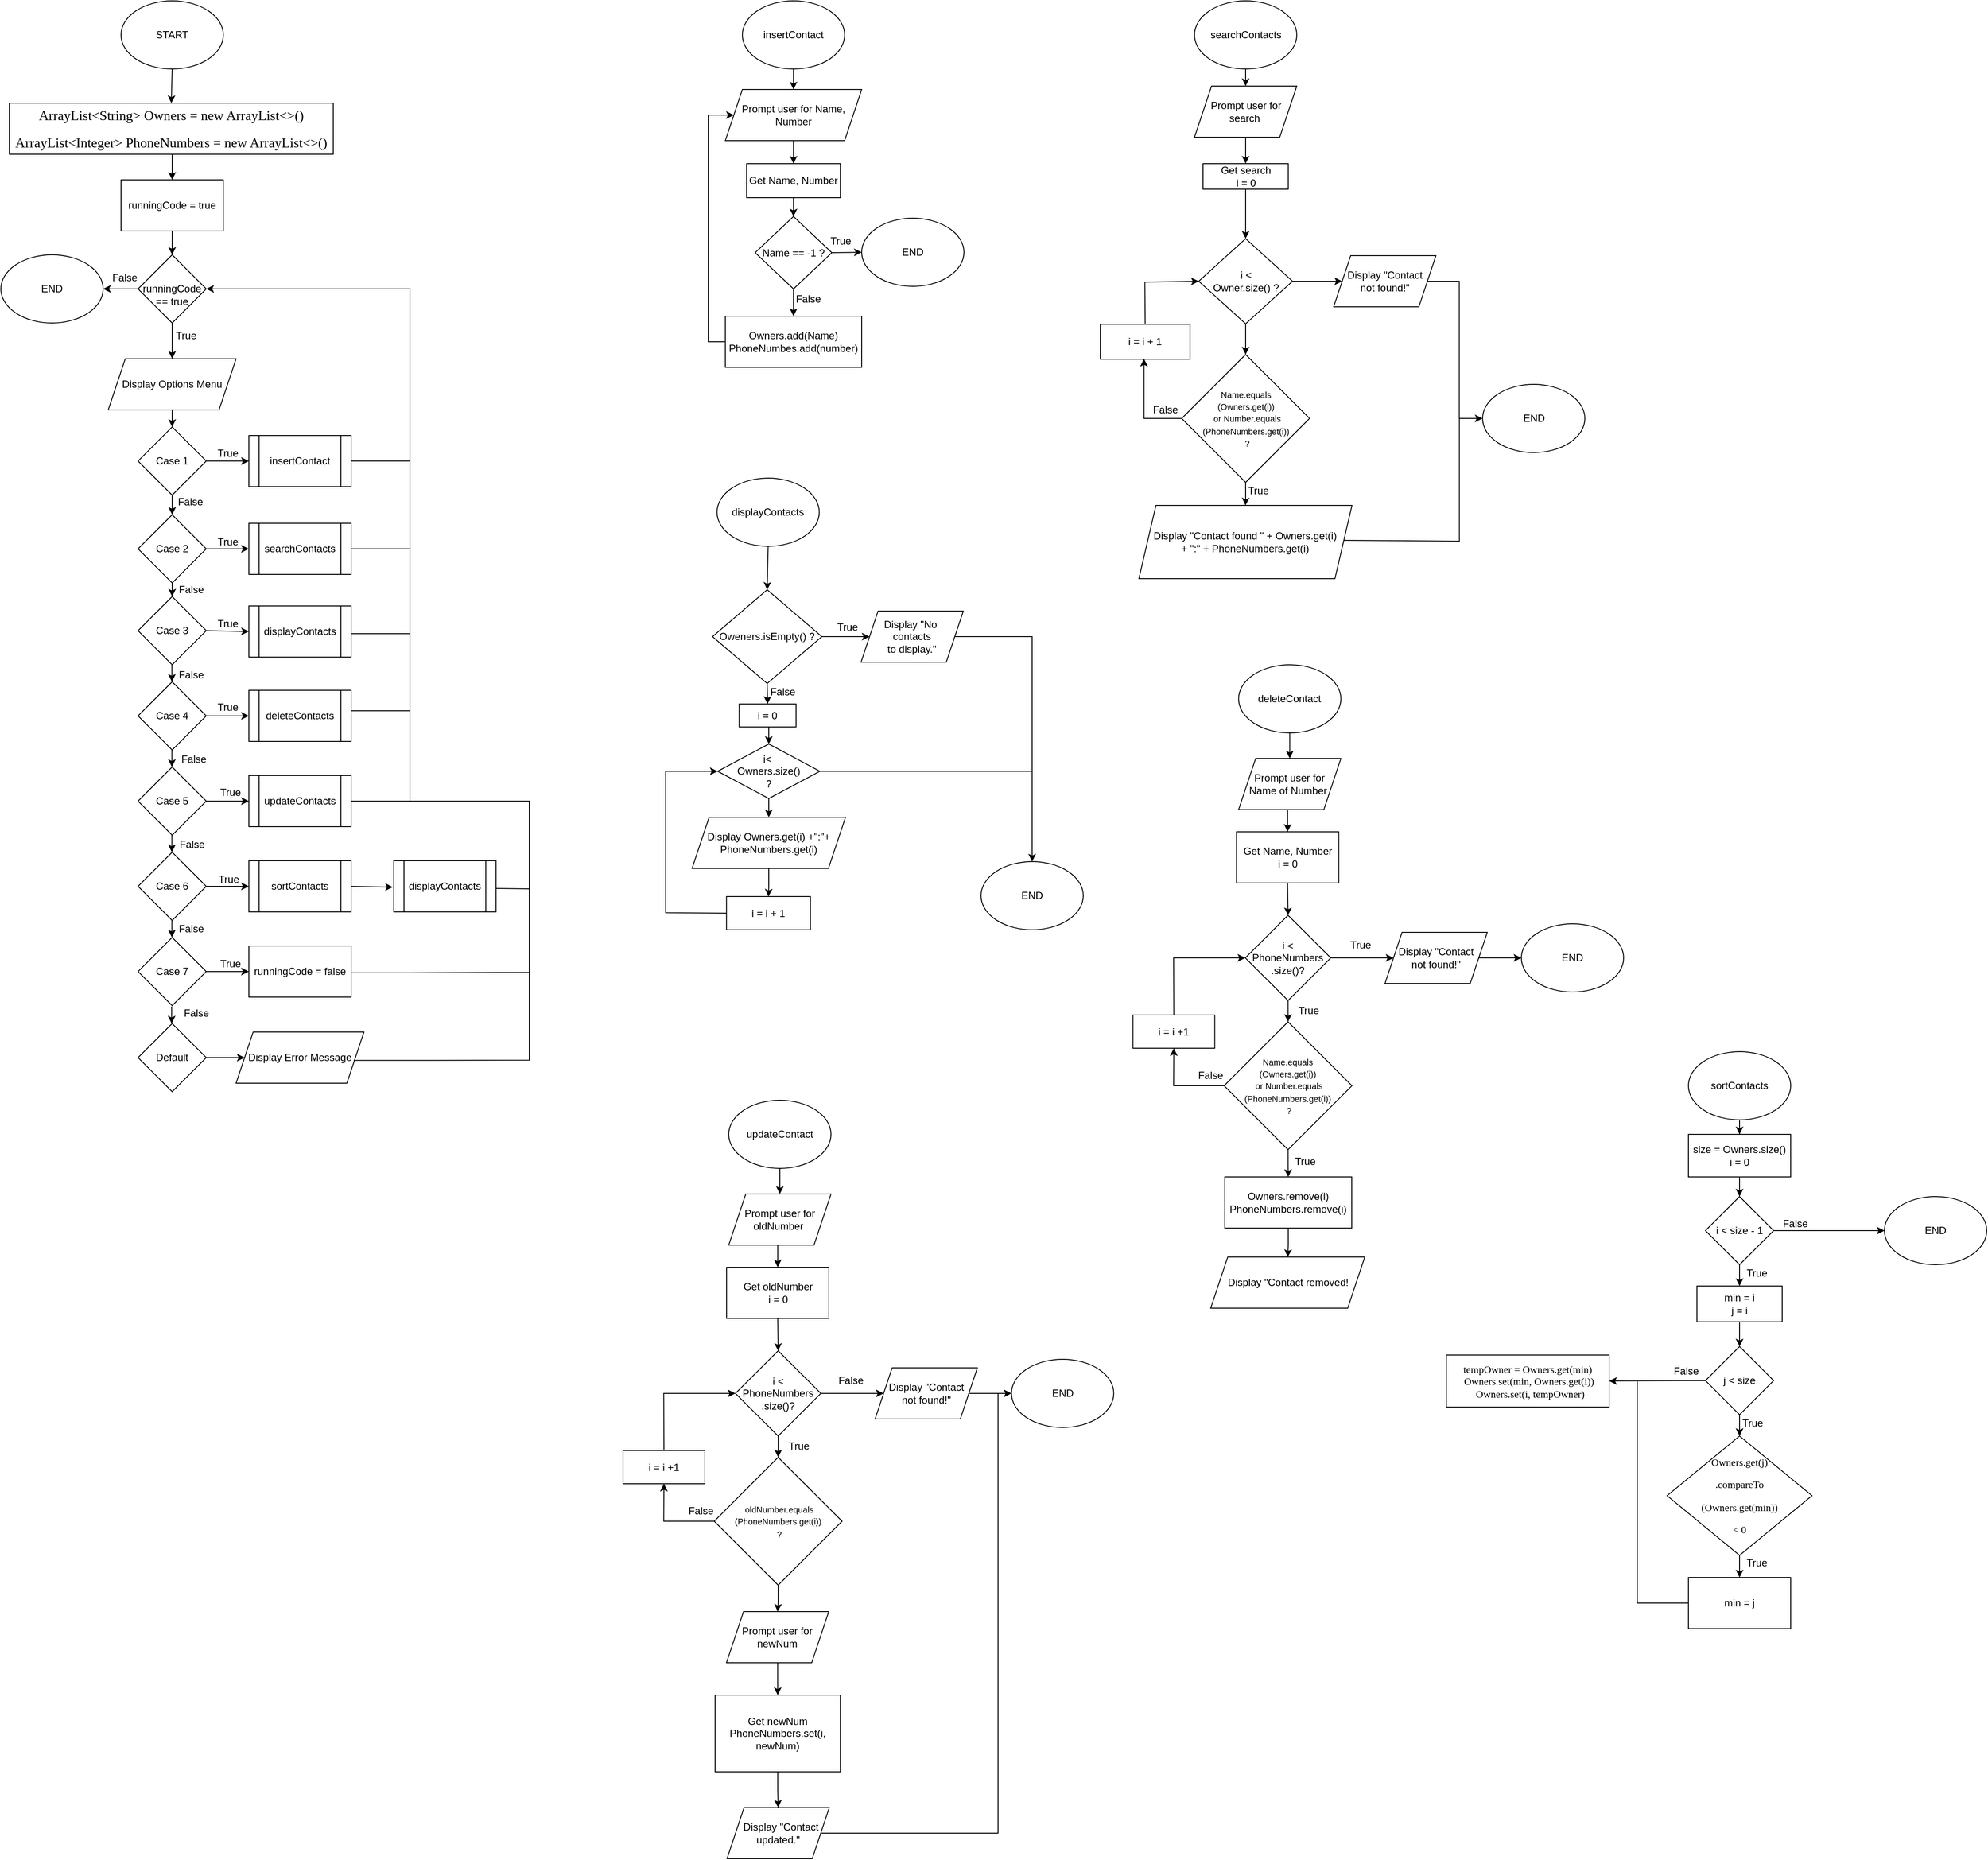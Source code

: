 <mxfile version="24.7.16">
  <diagram id="C5RBs43oDa-KdzZeNtuy" name="Page-1">
    <mxGraphModel dx="1280" dy="1903" grid="1" gridSize="10" guides="1" tooltips="1" connect="1" arrows="1" fold="1" page="1" pageScale="1" pageWidth="827" pageHeight="1169" math="0" shadow="0">
      <root>
        <mxCell id="WIyWlLk6GJQsqaUBKTNV-0" />
        <mxCell id="WIyWlLk6GJQsqaUBKTNV-1" parent="WIyWlLk6GJQsqaUBKTNV-0" />
        <mxCell id="JWsQsl2lhEfLRhRlCFHh-0" value="START" style="ellipse;whiteSpace=wrap;html=1;" vertex="1" parent="WIyWlLk6GJQsqaUBKTNV-1">
          <mxGeometry x="181" y="-1120" width="120" height="80" as="geometry" />
        </mxCell>
        <mxCell id="JWsQsl2lhEfLRhRlCFHh-1" value="runningCode = true" style="rounded=0;whiteSpace=wrap;html=1;" vertex="1" parent="WIyWlLk6GJQsqaUBKTNV-1">
          <mxGeometry x="181" y="-910" width="120" height="60" as="geometry" />
        </mxCell>
        <mxCell id="JWsQsl2lhEfLRhRlCFHh-2" value="&lt;div&gt;&lt;br&gt;&lt;/div&gt;runningCode == true" style="rhombus;whiteSpace=wrap;html=1;" vertex="1" parent="WIyWlLk6GJQsqaUBKTNV-1">
          <mxGeometry x="201" y="-822" width="80" height="80" as="geometry" />
        </mxCell>
        <mxCell id="JWsQsl2lhEfLRhRlCFHh-3" value="" style="endArrow=classic;html=1;rounded=0;exitX=0.5;exitY=1;exitDx=0;exitDy=0;" edge="1" parent="WIyWlLk6GJQsqaUBKTNV-1" target="JWsQsl2lhEfLRhRlCFHh-1">
          <mxGeometry width="50" height="50" relative="1" as="geometry">
            <mxPoint x="241" y="-940" as="sourcePoint" />
            <mxPoint x="271" y="-800" as="targetPoint" />
          </mxGeometry>
        </mxCell>
        <mxCell id="JWsQsl2lhEfLRhRlCFHh-4" value="" style="endArrow=classic;html=1;rounded=0;exitX=0.5;exitY=1;exitDx=0;exitDy=0;" edge="1" parent="WIyWlLk6GJQsqaUBKTNV-1" source="JWsQsl2lhEfLRhRlCFHh-1" target="JWsQsl2lhEfLRhRlCFHh-2">
          <mxGeometry width="50" height="50" relative="1" as="geometry">
            <mxPoint x="251" y="-930" as="sourcePoint" />
            <mxPoint x="251" y="-900" as="targetPoint" />
          </mxGeometry>
        </mxCell>
        <mxCell id="JWsQsl2lhEfLRhRlCFHh-5" value="" style="endArrow=classic;html=1;rounded=0;exitX=0.5;exitY=1;exitDx=0;exitDy=0;entryX=0.5;entryY=0;entryDx=0;entryDy=0;" edge="1" parent="WIyWlLk6GJQsqaUBKTNV-1" source="JWsQsl2lhEfLRhRlCFHh-2">
          <mxGeometry width="50" height="50" relative="1" as="geometry">
            <mxPoint x="261" y="-920" as="sourcePoint" />
            <mxPoint x="241" y="-700" as="targetPoint" />
          </mxGeometry>
        </mxCell>
        <mxCell id="JWsQsl2lhEfLRhRlCFHh-6" value="Case 1" style="rhombus;whiteSpace=wrap;html=1;" vertex="1" parent="WIyWlLk6GJQsqaUBKTNV-1">
          <mxGeometry x="201" y="-620" width="80" height="80" as="geometry" />
        </mxCell>
        <mxCell id="JWsQsl2lhEfLRhRlCFHh-7" value="Case 7" style="rhombus;whiteSpace=wrap;html=1;" vertex="1" parent="WIyWlLk6GJQsqaUBKTNV-1">
          <mxGeometry x="201" y="-21" width="80" height="80" as="geometry" />
        </mxCell>
        <mxCell id="JWsQsl2lhEfLRhRlCFHh-8" value="Case 4" style="rhombus;whiteSpace=wrap;html=1;" vertex="1" parent="WIyWlLk6GJQsqaUBKTNV-1">
          <mxGeometry x="201" y="-321" width="80" height="80" as="geometry" />
        </mxCell>
        <mxCell id="JWsQsl2lhEfLRhRlCFHh-9" value="Case 6" style="rhombus;whiteSpace=wrap;html=1;" vertex="1" parent="WIyWlLk6GJQsqaUBKTNV-1">
          <mxGeometry x="201" y="-121" width="80" height="80" as="geometry" />
        </mxCell>
        <mxCell id="JWsQsl2lhEfLRhRlCFHh-10" value="Case 3" style="rhombus;whiteSpace=wrap;html=1;" vertex="1" parent="WIyWlLk6GJQsqaUBKTNV-1">
          <mxGeometry x="201" y="-421" width="80" height="80" as="geometry" />
        </mxCell>
        <mxCell id="JWsQsl2lhEfLRhRlCFHh-11" value="Case 5" style="rhombus;whiteSpace=wrap;html=1;" vertex="1" parent="WIyWlLk6GJQsqaUBKTNV-1">
          <mxGeometry x="201" y="-221" width="80" height="80" as="geometry" />
        </mxCell>
        <mxCell id="JWsQsl2lhEfLRhRlCFHh-12" value="Case 2" style="rhombus;whiteSpace=wrap;html=1;" vertex="1" parent="WIyWlLk6GJQsqaUBKTNV-1">
          <mxGeometry x="201" y="-517" width="80" height="80" as="geometry" />
        </mxCell>
        <mxCell id="JWsQsl2lhEfLRhRlCFHh-13" value="" style="endArrow=classic;html=1;rounded=0;exitX=0.5;exitY=1;exitDx=0;exitDy=0;entryX=0.5;entryY=0;entryDx=0;entryDy=0;" edge="1" parent="WIyWlLk6GJQsqaUBKTNV-1" target="JWsQsl2lhEfLRhRlCFHh-6">
          <mxGeometry width="50" height="50" relative="1" as="geometry">
            <mxPoint x="241" y="-640" as="sourcePoint" />
            <mxPoint x="344" y="-619" as="targetPoint" />
          </mxGeometry>
        </mxCell>
        <mxCell id="JWsQsl2lhEfLRhRlCFHh-14" value="" style="endArrow=classic;html=1;rounded=0;exitX=0.5;exitY=1;exitDx=0;exitDy=0;entryX=0.5;entryY=0;entryDx=0;entryDy=0;" edge="1" parent="WIyWlLk6GJQsqaUBKTNV-1" source="JWsQsl2lhEfLRhRlCFHh-6" target="JWsQsl2lhEfLRhRlCFHh-12">
          <mxGeometry width="50" height="50" relative="1" as="geometry">
            <mxPoint x="251" y="-630" as="sourcePoint" />
            <mxPoint x="242" y="-520" as="targetPoint" />
          </mxGeometry>
        </mxCell>
        <mxCell id="JWsQsl2lhEfLRhRlCFHh-15" value="" style="endArrow=classic;html=1;rounded=0;exitX=0.5;exitY=1;exitDx=0;exitDy=0;entryX=0.5;entryY=0;entryDx=0;entryDy=0;" edge="1" parent="WIyWlLk6GJQsqaUBKTNV-1" source="JWsQsl2lhEfLRhRlCFHh-12" target="JWsQsl2lhEfLRhRlCFHh-10">
          <mxGeometry width="50" height="50" relative="1" as="geometry">
            <mxPoint x="291" y="-465" as="sourcePoint" />
            <mxPoint x="331" y="-395" as="targetPoint" />
          </mxGeometry>
        </mxCell>
        <mxCell id="JWsQsl2lhEfLRhRlCFHh-16" value="" style="endArrow=classic;html=1;rounded=0;exitX=0.5;exitY=1;exitDx=0;exitDy=0;entryX=0.5;entryY=0;entryDx=0;entryDy=0;" edge="1" parent="WIyWlLk6GJQsqaUBKTNV-1">
          <mxGeometry width="50" height="50" relative="1" as="geometry">
            <mxPoint x="240.7" y="-341" as="sourcePoint" />
            <mxPoint x="240.7" y="-321" as="targetPoint" />
          </mxGeometry>
        </mxCell>
        <mxCell id="JWsQsl2lhEfLRhRlCFHh-17" value="" style="endArrow=classic;html=1;rounded=0;exitX=0.5;exitY=1;exitDx=0;exitDy=0;entryX=0.5;entryY=0;entryDx=0;entryDy=0;" edge="1" parent="WIyWlLk6GJQsqaUBKTNV-1">
          <mxGeometry width="50" height="50" relative="1" as="geometry">
            <mxPoint x="240.7" y="-241" as="sourcePoint" />
            <mxPoint x="240.7" y="-221" as="targetPoint" />
          </mxGeometry>
        </mxCell>
        <mxCell id="JWsQsl2lhEfLRhRlCFHh-18" value="" style="endArrow=classic;html=1;rounded=0;exitX=0.5;exitY=1;exitDx=0;exitDy=0;entryX=0.5;entryY=0;entryDx=0;entryDy=0;" edge="1" parent="WIyWlLk6GJQsqaUBKTNV-1">
          <mxGeometry width="50" height="50" relative="1" as="geometry">
            <mxPoint x="240.7" y="-141" as="sourcePoint" />
            <mxPoint x="240.7" y="-121" as="targetPoint" />
          </mxGeometry>
        </mxCell>
        <mxCell id="JWsQsl2lhEfLRhRlCFHh-19" value="" style="endArrow=classic;html=1;rounded=0;exitX=0.5;exitY=1;exitDx=0;exitDy=0;entryX=0.5;entryY=0;entryDx=0;entryDy=0;" edge="1" parent="WIyWlLk6GJQsqaUBKTNV-1">
          <mxGeometry width="50" height="50" relative="1" as="geometry">
            <mxPoint x="240.7" y="-41" as="sourcePoint" />
            <mxPoint x="240.7" y="-21" as="targetPoint" />
          </mxGeometry>
        </mxCell>
        <mxCell id="JWsQsl2lhEfLRhRlCFHh-20" value="False" style="text;html=1;align=center;verticalAlign=middle;resizable=0;points=[];autosize=1;strokeColor=none;fillColor=none;" vertex="1" parent="WIyWlLk6GJQsqaUBKTNV-1">
          <mxGeometry x="237" y="-547" width="50" height="30" as="geometry" />
        </mxCell>
        <mxCell id="JWsQsl2lhEfLRhRlCFHh-21" value="False" style="text;html=1;align=center;verticalAlign=middle;resizable=0;points=[];autosize=1;strokeColor=none;fillColor=none;" vertex="1" parent="WIyWlLk6GJQsqaUBKTNV-1">
          <mxGeometry x="238" y="-444" width="50" height="30" as="geometry" />
        </mxCell>
        <mxCell id="JWsQsl2lhEfLRhRlCFHh-22" value="False" style="text;html=1;align=center;verticalAlign=middle;resizable=0;points=[];autosize=1;strokeColor=none;fillColor=none;" vertex="1" parent="WIyWlLk6GJQsqaUBKTNV-1">
          <mxGeometry x="238" y="-344" width="50" height="30" as="geometry" />
        </mxCell>
        <mxCell id="JWsQsl2lhEfLRhRlCFHh-23" value="False" style="text;html=1;align=center;verticalAlign=middle;resizable=0;points=[];autosize=1;strokeColor=none;fillColor=none;" vertex="1" parent="WIyWlLk6GJQsqaUBKTNV-1">
          <mxGeometry x="241" y="-245" width="50" height="30" as="geometry" />
        </mxCell>
        <mxCell id="JWsQsl2lhEfLRhRlCFHh-24" value="False" style="text;html=1;align=center;verticalAlign=middle;resizable=0;points=[];autosize=1;strokeColor=none;fillColor=none;" vertex="1" parent="WIyWlLk6GJQsqaUBKTNV-1">
          <mxGeometry x="239" y="-145" width="50" height="30" as="geometry" />
        </mxCell>
        <mxCell id="JWsQsl2lhEfLRhRlCFHh-25" value="False" style="text;html=1;align=center;verticalAlign=middle;resizable=0;points=[];autosize=1;strokeColor=none;fillColor=none;" vertex="1" parent="WIyWlLk6GJQsqaUBKTNV-1">
          <mxGeometry x="238" y="-46" width="50" height="30" as="geometry" />
        </mxCell>
        <mxCell id="JWsQsl2lhEfLRhRlCFHh-26" value="Default" style="rhombus;whiteSpace=wrap;html=1;" vertex="1" parent="WIyWlLk6GJQsqaUBKTNV-1">
          <mxGeometry x="201" y="80" width="80" height="80" as="geometry" />
        </mxCell>
        <mxCell id="JWsQsl2lhEfLRhRlCFHh-27" value="" style="endArrow=classic;html=1;rounded=0;exitX=0.5;exitY=1;exitDx=0;exitDy=0;entryX=0.5;entryY=0;entryDx=0;entryDy=0;" edge="1" parent="WIyWlLk6GJQsqaUBKTNV-1">
          <mxGeometry width="50" height="50" relative="1" as="geometry">
            <mxPoint x="240.39" y="60" as="sourcePoint" />
            <mxPoint x="240.39" y="80" as="targetPoint" />
          </mxGeometry>
        </mxCell>
        <mxCell id="JWsQsl2lhEfLRhRlCFHh-28" value="False" style="text;html=1;align=center;verticalAlign=middle;resizable=0;points=[];autosize=1;strokeColor=none;fillColor=none;" vertex="1" parent="WIyWlLk6GJQsqaUBKTNV-1">
          <mxGeometry x="244" y="53" width="50" height="30" as="geometry" />
        </mxCell>
        <mxCell id="JWsQsl2lhEfLRhRlCFHh-29" value="True" style="text;html=1;align=center;verticalAlign=middle;resizable=0;points=[];autosize=1;strokeColor=none;fillColor=none;" vertex="1" parent="WIyWlLk6GJQsqaUBKTNV-1">
          <mxGeometry x="232" y="-742" width="50" height="30" as="geometry" />
        </mxCell>
        <mxCell id="JWsQsl2lhEfLRhRlCFHh-30" value="END" style="ellipse;whiteSpace=wrap;html=1;" vertex="1" parent="WIyWlLk6GJQsqaUBKTNV-1">
          <mxGeometry x="40" y="-822" width="120" height="80" as="geometry" />
        </mxCell>
        <mxCell id="JWsQsl2lhEfLRhRlCFHh-31" value="" style="endArrow=classic;html=1;rounded=0;exitX=0;exitY=0.5;exitDx=0;exitDy=0;entryX=1;entryY=0.5;entryDx=0;entryDy=0;" edge="1" parent="WIyWlLk6GJQsqaUBKTNV-1" source="JWsQsl2lhEfLRhRlCFHh-2" target="JWsQsl2lhEfLRhRlCFHh-30">
          <mxGeometry width="50" height="50" relative="1" as="geometry">
            <mxPoint x="190" y="-782" as="sourcePoint" />
            <mxPoint x="170" y="-722" as="targetPoint" />
          </mxGeometry>
        </mxCell>
        <mxCell id="JWsQsl2lhEfLRhRlCFHh-32" value="False" style="text;html=1;align=center;verticalAlign=middle;resizable=0;points=[];autosize=1;strokeColor=none;fillColor=none;" vertex="1" parent="WIyWlLk6GJQsqaUBKTNV-1">
          <mxGeometry x="160" y="-810" width="50" height="30" as="geometry" />
        </mxCell>
        <mxCell id="JWsQsl2lhEfLRhRlCFHh-33" value="insertContact" style="shape=process;whiteSpace=wrap;html=1;backgroundOutline=1;" vertex="1" parent="WIyWlLk6GJQsqaUBKTNV-1">
          <mxGeometry x="331" y="-610" width="120" height="60" as="geometry" />
        </mxCell>
        <mxCell id="JWsQsl2lhEfLRhRlCFHh-34" value="searchContacts" style="shape=process;whiteSpace=wrap;html=1;backgroundOutline=1;" vertex="1" parent="WIyWlLk6GJQsqaUBKTNV-1">
          <mxGeometry x="331" y="-507" width="120" height="60" as="geometry" />
        </mxCell>
        <mxCell id="JWsQsl2lhEfLRhRlCFHh-35" value="displayContacts" style="shape=process;whiteSpace=wrap;html=1;backgroundOutline=1;" vertex="1" parent="WIyWlLk6GJQsqaUBKTNV-1">
          <mxGeometry x="331" y="-410" width="120" height="60" as="geometry" />
        </mxCell>
        <mxCell id="JWsQsl2lhEfLRhRlCFHh-36" value="deleteContacts" style="shape=process;whiteSpace=wrap;html=1;backgroundOutline=1;" vertex="1" parent="WIyWlLk6GJQsqaUBKTNV-1">
          <mxGeometry x="331" y="-311" width="120" height="60" as="geometry" />
        </mxCell>
        <mxCell id="JWsQsl2lhEfLRhRlCFHh-37" value="updateContacts" style="shape=process;whiteSpace=wrap;html=1;backgroundOutline=1;" vertex="1" parent="WIyWlLk6GJQsqaUBKTNV-1">
          <mxGeometry x="331" y="-211" width="120" height="60" as="geometry" />
        </mxCell>
        <mxCell id="JWsQsl2lhEfLRhRlCFHh-38" value="sortContacts" style="shape=process;whiteSpace=wrap;html=1;backgroundOutline=1;" vertex="1" parent="WIyWlLk6GJQsqaUBKTNV-1">
          <mxGeometry x="331" y="-111" width="120" height="60" as="geometry" />
        </mxCell>
        <mxCell id="JWsQsl2lhEfLRhRlCFHh-39" value="Display Options Menu" style="shape=parallelogram;perimeter=parallelogramPerimeter;whiteSpace=wrap;html=1;fixedSize=1;" vertex="1" parent="WIyWlLk6GJQsqaUBKTNV-1">
          <mxGeometry x="166" y="-700" width="150" height="60" as="geometry" />
        </mxCell>
        <mxCell id="JWsQsl2lhEfLRhRlCFHh-40" value="Display Error Message" style="shape=parallelogram;perimeter=parallelogramPerimeter;whiteSpace=wrap;html=1;fixedSize=1;" vertex="1" parent="WIyWlLk6GJQsqaUBKTNV-1">
          <mxGeometry x="316" y="90" width="150" height="60" as="geometry" />
        </mxCell>
        <mxCell id="JWsQsl2lhEfLRhRlCFHh-41" value="displayContacts" style="shape=process;whiteSpace=wrap;html=1;backgroundOutline=1;" vertex="1" parent="WIyWlLk6GJQsqaUBKTNV-1">
          <mxGeometry x="501" y="-111" width="120" height="60" as="geometry" />
        </mxCell>
        <mxCell id="JWsQsl2lhEfLRhRlCFHh-42" value="runningCode = false" style="rounded=0;whiteSpace=wrap;html=1;" vertex="1" parent="WIyWlLk6GJQsqaUBKTNV-1">
          <mxGeometry x="331" y="-11" width="120" height="60" as="geometry" />
        </mxCell>
        <mxCell id="JWsQsl2lhEfLRhRlCFHh-43" value="" style="endArrow=classic;html=1;rounded=0;exitX=1;exitY=0.5;exitDx=0;exitDy=0;entryX=0;entryY=0.5;entryDx=0;entryDy=0;" edge="1" parent="WIyWlLk6GJQsqaUBKTNV-1" source="JWsQsl2lhEfLRhRlCFHh-6" target="JWsQsl2lhEfLRhRlCFHh-33">
          <mxGeometry width="50" height="50" relative="1" as="geometry">
            <mxPoint x="380" y="-460" as="sourcePoint" />
            <mxPoint x="430" y="-510" as="targetPoint" />
          </mxGeometry>
        </mxCell>
        <mxCell id="JWsQsl2lhEfLRhRlCFHh-44" value="" style="endArrow=classic;html=1;rounded=0;exitX=1;exitY=0.5;exitDx=0;exitDy=0;entryX=0;entryY=0.5;entryDx=0;entryDy=0;" edge="1" parent="WIyWlLk6GJQsqaUBKTNV-1" source="JWsQsl2lhEfLRhRlCFHh-12" target="JWsQsl2lhEfLRhRlCFHh-34">
          <mxGeometry width="50" height="50" relative="1" as="geometry">
            <mxPoint x="287" y="-476" as="sourcePoint" />
            <mxPoint x="337" y="-476" as="targetPoint" />
          </mxGeometry>
        </mxCell>
        <mxCell id="JWsQsl2lhEfLRhRlCFHh-45" value="" style="endArrow=classic;html=1;rounded=0;exitX=1;exitY=0.5;exitDx=0;exitDy=0;entryX=0;entryY=0.5;entryDx=0;entryDy=0;" edge="1" parent="WIyWlLk6GJQsqaUBKTNV-1" source="JWsQsl2lhEfLRhRlCFHh-10" target="JWsQsl2lhEfLRhRlCFHh-35">
          <mxGeometry width="50" height="50" relative="1" as="geometry">
            <mxPoint x="291" y="-467" as="sourcePoint" />
            <mxPoint x="331" y="-377" as="targetPoint" />
          </mxGeometry>
        </mxCell>
        <mxCell id="JWsQsl2lhEfLRhRlCFHh-46" value="" style="endArrow=classic;html=1;rounded=0;exitX=1;exitY=0.5;exitDx=0;exitDy=0;entryX=0;entryY=0.5;entryDx=0;entryDy=0;" edge="1" parent="WIyWlLk6GJQsqaUBKTNV-1" source="JWsQsl2lhEfLRhRlCFHh-8" target="JWsQsl2lhEfLRhRlCFHh-36">
          <mxGeometry width="50" height="50" relative="1" as="geometry">
            <mxPoint x="282" y="-251" as="sourcePoint" />
            <mxPoint x="332" y="-251" as="targetPoint" />
          </mxGeometry>
        </mxCell>
        <mxCell id="JWsQsl2lhEfLRhRlCFHh-47" value="" style="endArrow=classic;html=1;rounded=0;exitX=1;exitY=0.5;exitDx=0;exitDy=0;entryX=0;entryY=0.5;entryDx=0;entryDy=0;" edge="1" parent="WIyWlLk6GJQsqaUBKTNV-1" source="JWsQsl2lhEfLRhRlCFHh-11" target="JWsQsl2lhEfLRhRlCFHh-37">
          <mxGeometry width="50" height="50" relative="1" as="geometry">
            <mxPoint x="287" y="-160" as="sourcePoint" />
            <mxPoint x="337" y="-160" as="targetPoint" />
          </mxGeometry>
        </mxCell>
        <mxCell id="JWsQsl2lhEfLRhRlCFHh-48" value="" style="endArrow=classic;html=1;rounded=0;exitX=1;exitY=0.5;exitDx=0;exitDy=0;entryX=0;entryY=0.5;entryDx=0;entryDy=0;" edge="1" parent="WIyWlLk6GJQsqaUBKTNV-1" source="JWsQsl2lhEfLRhRlCFHh-9" target="JWsQsl2lhEfLRhRlCFHh-38">
          <mxGeometry width="50" height="50" relative="1" as="geometry">
            <mxPoint x="287" y="-70" as="sourcePoint" />
            <mxPoint x="337" y="-70" as="targetPoint" />
          </mxGeometry>
        </mxCell>
        <mxCell id="JWsQsl2lhEfLRhRlCFHh-49" value="" style="endArrow=classic;html=1;rounded=0;exitX=1;exitY=0.5;exitDx=0;exitDy=0;entryX=0;entryY=0.5;entryDx=0;entryDy=0;" edge="1" parent="WIyWlLk6GJQsqaUBKTNV-1" source="JWsQsl2lhEfLRhRlCFHh-7" target="JWsQsl2lhEfLRhRlCFHh-42">
          <mxGeometry width="50" height="50" relative="1" as="geometry">
            <mxPoint x="291" y="53" as="sourcePoint" />
            <mxPoint x="341" y="53" as="targetPoint" />
          </mxGeometry>
        </mxCell>
        <mxCell id="JWsQsl2lhEfLRhRlCFHh-50" value="" style="endArrow=classic;html=1;rounded=0;exitX=1;exitY=0.5;exitDx=0;exitDy=0;entryX=0;entryY=0.5;entryDx=0;entryDy=0;" edge="1" parent="WIyWlLk6GJQsqaUBKTNV-1" source="JWsQsl2lhEfLRhRlCFHh-26" target="JWsQsl2lhEfLRhRlCFHh-40">
          <mxGeometry width="50" height="50" relative="1" as="geometry">
            <mxPoint x="291" y="29" as="sourcePoint" />
            <mxPoint x="341" y="29" as="targetPoint" />
          </mxGeometry>
        </mxCell>
        <mxCell id="JWsQsl2lhEfLRhRlCFHh-51" value="" style="endArrow=classic;html=1;rounded=0;exitX=1;exitY=0.5;exitDx=0;exitDy=0;entryX=1;entryY=0.5;entryDx=0;entryDy=0;" edge="1" parent="WIyWlLk6GJQsqaUBKTNV-1" source="JWsQsl2lhEfLRhRlCFHh-33" target="JWsQsl2lhEfLRhRlCFHh-2">
          <mxGeometry width="50" height="50" relative="1" as="geometry">
            <mxPoint x="360" y="-590" as="sourcePoint" />
            <mxPoint x="410" y="-640" as="targetPoint" />
            <Array as="points">
              <mxPoint x="520" y="-580" />
              <mxPoint x="520" y="-782" />
            </Array>
          </mxGeometry>
        </mxCell>
        <mxCell id="JWsQsl2lhEfLRhRlCFHh-52" value="" style="endArrow=none;html=1;rounded=0;exitX=1;exitY=0.5;exitDx=0;exitDy=0;" edge="1" parent="WIyWlLk6GJQsqaUBKTNV-1" source="JWsQsl2lhEfLRhRlCFHh-34">
          <mxGeometry width="50" height="50" relative="1" as="geometry">
            <mxPoint x="340" y="-480" as="sourcePoint" />
            <mxPoint x="520" y="-580" as="targetPoint" />
            <Array as="points">
              <mxPoint x="520" y="-477" />
            </Array>
          </mxGeometry>
        </mxCell>
        <mxCell id="JWsQsl2lhEfLRhRlCFHh-53" value="" style="endArrow=none;html=1;rounded=0;exitX=1;exitY=0.5;exitDx=0;exitDy=0;" edge="1" parent="WIyWlLk6GJQsqaUBKTNV-1">
          <mxGeometry width="50" height="50" relative="1" as="geometry">
            <mxPoint x="451" y="-377.5" as="sourcePoint" />
            <mxPoint x="520" y="-480.5" as="targetPoint" />
            <Array as="points">
              <mxPoint x="520" y="-377.5" />
            </Array>
          </mxGeometry>
        </mxCell>
        <mxCell id="JWsQsl2lhEfLRhRlCFHh-54" value="" style="endArrow=none;html=1;rounded=0;exitX=1;exitY=0.5;exitDx=0;exitDy=0;" edge="1" parent="WIyWlLk6GJQsqaUBKTNV-1">
          <mxGeometry width="50" height="50" relative="1" as="geometry">
            <mxPoint x="451" y="-287" as="sourcePoint" />
            <mxPoint x="520" y="-390" as="targetPoint" />
            <Array as="points">
              <mxPoint x="520" y="-287" />
            </Array>
          </mxGeometry>
        </mxCell>
        <mxCell id="JWsQsl2lhEfLRhRlCFHh-55" value="" style="endArrow=none;html=1;rounded=0;exitX=1;exitY=0.5;exitDx=0;exitDy=0;" edge="1" parent="WIyWlLk6GJQsqaUBKTNV-1" source="JWsQsl2lhEfLRhRlCFHh-37">
          <mxGeometry width="50" height="50" relative="1" as="geometry">
            <mxPoint x="451" y="-187" as="sourcePoint" />
            <mxPoint x="520" y="-290" as="targetPoint" />
            <Array as="points">
              <mxPoint x="520" y="-181" />
            </Array>
          </mxGeometry>
        </mxCell>
        <mxCell id="JWsQsl2lhEfLRhRlCFHh-56" value="" style="endArrow=classic;html=1;rounded=0;exitX=1;exitY=0.5;exitDx=0;exitDy=0;" edge="1" parent="WIyWlLk6GJQsqaUBKTNV-1" source="JWsQsl2lhEfLRhRlCFHh-38">
          <mxGeometry width="50" height="50" relative="1" as="geometry">
            <mxPoint x="430" y="-100" as="sourcePoint" />
            <mxPoint x="500" y="-80" as="targetPoint" />
          </mxGeometry>
        </mxCell>
        <mxCell id="JWsQsl2lhEfLRhRlCFHh-57" value="" style="endArrow=none;html=1;rounded=0;exitX=1;exitY=0.5;exitDx=0;exitDy=0;" edge="1" parent="WIyWlLk6GJQsqaUBKTNV-1">
          <mxGeometry width="50" height="50" relative="1" as="geometry">
            <mxPoint x="621" y="-78.5" as="sourcePoint" />
            <mxPoint x="520" y="-181" as="targetPoint" />
            <Array as="points">
              <mxPoint x="660" y="-78" />
              <mxPoint x="660" y="-181" />
            </Array>
          </mxGeometry>
        </mxCell>
        <mxCell id="JWsQsl2lhEfLRhRlCFHh-58" value="" style="endArrow=none;html=1;rounded=0;exitX=1;exitY=0.5;exitDx=0;exitDy=0;" edge="1" parent="WIyWlLk6GJQsqaUBKTNV-1">
          <mxGeometry width="50" height="50" relative="1" as="geometry">
            <mxPoint x="451" y="20.5" as="sourcePoint" />
            <mxPoint x="660" y="-80" as="targetPoint" />
            <Array as="points">
              <mxPoint x="520" y="20.5" />
              <mxPoint x="660" y="20" />
            </Array>
          </mxGeometry>
        </mxCell>
        <mxCell id="JWsQsl2lhEfLRhRlCFHh-59" value="" style="endArrow=none;html=1;rounded=0;exitX=1;exitY=0.5;exitDx=0;exitDy=0;" edge="1" parent="WIyWlLk6GJQsqaUBKTNV-1">
          <mxGeometry width="50" height="50" relative="1" as="geometry">
            <mxPoint x="454" y="123.25" as="sourcePoint" />
            <mxPoint x="660" y="20" as="targetPoint" />
            <Array as="points">
              <mxPoint x="523" y="123.25" />
              <mxPoint x="660" y="123" />
            </Array>
          </mxGeometry>
        </mxCell>
        <mxCell id="JWsQsl2lhEfLRhRlCFHh-60" value="True" style="text;html=1;align=center;verticalAlign=middle;resizable=0;points=[];autosize=1;strokeColor=none;fillColor=none;" vertex="1" parent="WIyWlLk6GJQsqaUBKTNV-1">
          <mxGeometry x="281" y="-604" width="50" height="30" as="geometry" />
        </mxCell>
        <mxCell id="JWsQsl2lhEfLRhRlCFHh-61" value="True" style="text;html=1;align=center;verticalAlign=middle;resizable=0;points=[];autosize=1;strokeColor=none;fillColor=none;" vertex="1" parent="WIyWlLk6GJQsqaUBKTNV-1">
          <mxGeometry x="281" y="-500" width="50" height="30" as="geometry" />
        </mxCell>
        <mxCell id="JWsQsl2lhEfLRhRlCFHh-62" value="True" style="text;html=1;align=center;verticalAlign=middle;resizable=0;points=[];autosize=1;strokeColor=none;fillColor=none;" vertex="1" parent="WIyWlLk6GJQsqaUBKTNV-1">
          <mxGeometry x="281" y="-404" width="50" height="30" as="geometry" />
        </mxCell>
        <mxCell id="JWsQsl2lhEfLRhRlCFHh-63" value="True" style="text;html=1;align=center;verticalAlign=middle;resizable=0;points=[];autosize=1;strokeColor=none;fillColor=none;" vertex="1" parent="WIyWlLk6GJQsqaUBKTNV-1">
          <mxGeometry x="281" y="-306" width="50" height="30" as="geometry" />
        </mxCell>
        <mxCell id="JWsQsl2lhEfLRhRlCFHh-64" value="True" style="text;html=1;align=center;verticalAlign=middle;resizable=0;points=[];autosize=1;strokeColor=none;fillColor=none;" vertex="1" parent="WIyWlLk6GJQsqaUBKTNV-1">
          <mxGeometry x="284" y="-206" width="50" height="30" as="geometry" />
        </mxCell>
        <mxCell id="JWsQsl2lhEfLRhRlCFHh-65" value="True" style="text;html=1;align=center;verticalAlign=middle;resizable=0;points=[];autosize=1;strokeColor=none;fillColor=none;" vertex="1" parent="WIyWlLk6GJQsqaUBKTNV-1">
          <mxGeometry x="282" y="-104" width="50" height="30" as="geometry" />
        </mxCell>
        <mxCell id="JWsQsl2lhEfLRhRlCFHh-66" value="True" style="text;html=1;align=center;verticalAlign=middle;resizable=0;points=[];autosize=1;strokeColor=none;fillColor=none;" vertex="1" parent="WIyWlLk6GJQsqaUBKTNV-1">
          <mxGeometry x="284" y="-5" width="50" height="30" as="geometry" />
        </mxCell>
        <mxCell id="JWsQsl2lhEfLRhRlCFHh-67" value="insertContact" style="ellipse;whiteSpace=wrap;html=1;" vertex="1" parent="WIyWlLk6GJQsqaUBKTNV-1">
          <mxGeometry x="910" y="-1120" width="120" height="80" as="geometry" />
        </mxCell>
        <mxCell id="JWsQsl2lhEfLRhRlCFHh-68" value="" style="edgeStyle=orthogonalEdgeStyle;rounded=0;orthogonalLoop=1;jettySize=auto;html=1;" edge="1" parent="WIyWlLk6GJQsqaUBKTNV-1" source="JWsQsl2lhEfLRhRlCFHh-69" target="JWsQsl2lhEfLRhRlCFHh-126">
          <mxGeometry relative="1" as="geometry" />
        </mxCell>
        <mxCell id="JWsQsl2lhEfLRhRlCFHh-69" value="Prompt user for Name, Number" style="shape=parallelogram;perimeter=parallelogramPerimeter;whiteSpace=wrap;html=1;fixedSize=1;" vertex="1" parent="WIyWlLk6GJQsqaUBKTNV-1">
          <mxGeometry x="890" y="-1016" width="160" height="60" as="geometry" />
        </mxCell>
        <mxCell id="JWsQsl2lhEfLRhRlCFHh-70" value="Name == -1 ?" style="rhombus;whiteSpace=wrap;html=1;" vertex="1" parent="WIyWlLk6GJQsqaUBKTNV-1">
          <mxGeometry x="925" y="-867" width="90" height="85" as="geometry" />
        </mxCell>
        <mxCell id="JWsQsl2lhEfLRhRlCFHh-71" value="END" style="ellipse;whiteSpace=wrap;html=1;" vertex="1" parent="WIyWlLk6GJQsqaUBKTNV-1">
          <mxGeometry x="1050" y="-865" width="120" height="80" as="geometry" />
        </mxCell>
        <mxCell id="JWsQsl2lhEfLRhRlCFHh-72" value="Owners.add(Name)&lt;div&gt;PhoneNumbes.add(number)&lt;/div&gt;" style="rounded=0;whiteSpace=wrap;html=1;" vertex="1" parent="WIyWlLk6GJQsqaUBKTNV-1">
          <mxGeometry x="890" y="-750" width="160" height="60" as="geometry" />
        </mxCell>
        <mxCell id="JWsQsl2lhEfLRhRlCFHh-73" value="&lt;p class=&quot;MsoNormal&quot;&gt;&lt;span style=&quot;mso-spacerun:&#39;yes&#39;;font-family:Calibri;mso-fareast-font-family:monospace;&lt;br/&gt;color:rgb(8,8,8);font-size:12.0pt;mso-font-kerning:1.0pt;&lt;br/&gt;background:rgb(255,255,255);mso-shading:rgb(255,255,255);&quot;&gt;ArrayList&amp;lt;String&amp;gt; Owners = &lt;/span&gt;&lt;span style=&quot;mso-spacerun:&#39;yes&#39;;font-family:Calibri;mso-fareast-font-family:monospace;&lt;br/&gt;color:rgb(0,51,179);font-size:12.0pt;mso-font-kerning:1.0pt;&lt;br/&gt;background:rgb(255,255,255);mso-shading:rgb(255,255,255);&quot;&gt;new &lt;/span&gt;&lt;span style=&quot;mso-spacerun:&#39;yes&#39;;font-family:Calibri;mso-fareast-font-family:monospace;&lt;br/&gt;color:rgb(8,8,8);font-size:12.0pt;mso-font-kerning:1.0pt;&lt;br/&gt;background:rgb(255,255,255);mso-shading:rgb(255,255,255);&quot;&gt;ArrayList&amp;lt;&amp;gt;()&lt;/span&gt;&lt;/p&gt;&lt;p class=&quot;MsoNormal&quot;&gt;&lt;span style=&quot;mso-spacerun:&#39;yes&#39;;font-family:Calibri;mso-fareast-font-family:monospace;&lt;br/&gt;color:rgb(8,8,8);font-size:12.0pt;mso-font-kerning:1.0pt;&lt;br/&gt;background:rgb(255,255,255);mso-shading:rgb(255,255,255);&quot;&gt;ArrayList&amp;lt;Integer&amp;gt; PhoneNumbers = &lt;/span&gt;&lt;span style=&quot;mso-spacerun:&#39;yes&#39;;font-family:Calibri;mso-fareast-font-family:monospace;&lt;br/&gt;color:rgb(0,51,179);font-size:12.0pt;mso-font-kerning:1.0pt;&lt;br/&gt;background:rgb(255,255,255);mso-shading:rgb(255,255,255);&quot;&gt;new &lt;/span&gt;&lt;span style=&quot;mso-spacerun:&#39;yes&#39;;font-family:Calibri;mso-fareast-font-family:monospace;&lt;br/&gt;color:rgb(8,8,8);font-size:12.0pt;mso-font-kerning:1.0pt;&lt;br/&gt;background:rgb(255,255,255);mso-shading:rgb(255,255,255);&quot;&gt;ArrayList&amp;lt;&amp;gt;()&lt;/span&gt;&lt;/p&gt;" style="rounded=0;whiteSpace=wrap;html=1;" vertex="1" parent="WIyWlLk6GJQsqaUBKTNV-1">
          <mxGeometry x="50" y="-1000" width="380" height="60" as="geometry" />
        </mxCell>
        <mxCell id="JWsQsl2lhEfLRhRlCFHh-74" value="" style="endArrow=classic;html=1;rounded=0;exitX=0.5;exitY=1;exitDx=0;exitDy=0;entryX=0.5;entryY=0;entryDx=0;entryDy=0;" edge="1" parent="WIyWlLk6GJQsqaUBKTNV-1" source="JWsQsl2lhEfLRhRlCFHh-0" target="JWsQsl2lhEfLRhRlCFHh-73">
          <mxGeometry width="50" height="50" relative="1" as="geometry">
            <mxPoint x="310" y="-910" as="sourcePoint" />
            <mxPoint x="360" y="-960" as="targetPoint" />
          </mxGeometry>
        </mxCell>
        <mxCell id="JWsQsl2lhEfLRhRlCFHh-75" value="" style="endArrow=classic;html=1;rounded=0;exitX=0.5;exitY=1;exitDx=0;exitDy=0;entryX=0.5;entryY=0;entryDx=0;entryDy=0;" edge="1" parent="WIyWlLk6GJQsqaUBKTNV-1" source="JWsQsl2lhEfLRhRlCFHh-67" target="JWsQsl2lhEfLRhRlCFHh-69">
          <mxGeometry width="50" height="50" relative="1" as="geometry">
            <mxPoint x="940" y="-890" as="sourcePoint" />
            <mxPoint x="990" y="-940" as="targetPoint" />
          </mxGeometry>
        </mxCell>
        <mxCell id="JWsQsl2lhEfLRhRlCFHh-76" value="" style="endArrow=classic;html=1;rounded=0;exitX=0.5;exitY=1;exitDx=0;exitDy=0;entryX=0.5;entryY=0;entryDx=0;entryDy=0;" edge="1" parent="WIyWlLk6GJQsqaUBKTNV-1" source="JWsQsl2lhEfLRhRlCFHh-70" target="JWsQsl2lhEfLRhRlCFHh-72">
          <mxGeometry width="50" height="50" relative="1" as="geometry">
            <mxPoint x="970" y="-770" as="sourcePoint" />
            <mxPoint x="1020" y="-820" as="targetPoint" />
          </mxGeometry>
        </mxCell>
        <mxCell id="JWsQsl2lhEfLRhRlCFHh-77" value="" style="endArrow=classic;html=1;rounded=0;exitX=0;exitY=0.5;exitDx=0;exitDy=0;entryX=0;entryY=0.5;entryDx=0;entryDy=0;" edge="1" parent="WIyWlLk6GJQsqaUBKTNV-1" source="JWsQsl2lhEfLRhRlCFHh-72" target="JWsQsl2lhEfLRhRlCFHh-69">
          <mxGeometry width="50" height="50" relative="1" as="geometry">
            <mxPoint x="971" y="-704.0" as="sourcePoint" />
            <mxPoint x="950" y="-950" as="targetPoint" />
            <Array as="points">
              <mxPoint x="870" y="-720" />
              <mxPoint x="870" y="-850" />
              <mxPoint x="870" y="-986" />
            </Array>
          </mxGeometry>
        </mxCell>
        <mxCell id="JWsQsl2lhEfLRhRlCFHh-78" value="" style="endArrow=classic;html=1;rounded=0;exitX=1;exitY=0.5;exitDx=0;exitDy=0;entryX=0;entryY=0.5;entryDx=0;entryDy=0;" edge="1" parent="WIyWlLk6GJQsqaUBKTNV-1" source="JWsQsl2lhEfLRhRlCFHh-70" target="JWsQsl2lhEfLRhRlCFHh-71">
          <mxGeometry width="50" height="50" relative="1" as="geometry">
            <mxPoint x="1010" y="-740" as="sourcePoint" />
            <mxPoint x="1060" y="-790" as="targetPoint" />
          </mxGeometry>
        </mxCell>
        <mxCell id="JWsQsl2lhEfLRhRlCFHh-79" value="deleteContact" style="ellipse;whiteSpace=wrap;html=1;" vertex="1" parent="WIyWlLk6GJQsqaUBKTNV-1">
          <mxGeometry x="1492.25" y="-341" width="120" height="80" as="geometry" />
        </mxCell>
        <mxCell id="JWsQsl2lhEfLRhRlCFHh-80" value="" style="endArrow=classic;html=1;rounded=0;exitX=0.5;exitY=1;exitDx=0;exitDy=0;entryX=0.5;entryY=0;entryDx=0;entryDy=0;" edge="1" parent="WIyWlLk6GJQsqaUBKTNV-1" source="JWsQsl2lhEfLRhRlCFHh-79" target="JWsQsl2lhEfLRhRlCFHh-82">
          <mxGeometry width="50" height="50" relative="1" as="geometry">
            <mxPoint x="1462.25" y="-394" as="sourcePoint" />
            <mxPoint x="1552.25" y="-234" as="targetPoint" />
          </mxGeometry>
        </mxCell>
        <mxCell id="JWsQsl2lhEfLRhRlCFHh-81" style="edgeStyle=orthogonalEdgeStyle;rounded=0;orthogonalLoop=1;jettySize=auto;html=1;exitX=0.5;exitY=1;exitDx=0;exitDy=0;entryX=0.5;entryY=0;entryDx=0;entryDy=0;" edge="1" parent="WIyWlLk6GJQsqaUBKTNV-1" source="JWsQsl2lhEfLRhRlCFHh-82" target="JWsQsl2lhEfLRhRlCFHh-127">
          <mxGeometry relative="1" as="geometry" />
        </mxCell>
        <mxCell id="JWsQsl2lhEfLRhRlCFHh-82" value="Prompt user for Name of Number&amp;nbsp;" style="shape=parallelogram;perimeter=parallelogramPerimeter;whiteSpace=wrap;html=1;fixedSize=1;" vertex="1" parent="WIyWlLk6GJQsqaUBKTNV-1">
          <mxGeometry x="1492.25" y="-231" width="120" height="60" as="geometry" />
        </mxCell>
        <mxCell id="JWsQsl2lhEfLRhRlCFHh-83" value="" style="edgeStyle=orthogonalEdgeStyle;rounded=0;orthogonalLoop=1;jettySize=auto;html=1;" edge="1" parent="WIyWlLk6GJQsqaUBKTNV-1" source="JWsQsl2lhEfLRhRlCFHh-84" target="JWsQsl2lhEfLRhRlCFHh-88">
          <mxGeometry relative="1" as="geometry" />
        </mxCell>
        <mxCell id="JWsQsl2lhEfLRhRlCFHh-84" value="&lt;font style=&quot;font-size: 10px;&quot;&gt;Name.equals&lt;/font&gt;&lt;div&gt;&lt;font style=&quot;font-size: 10px;&quot;&gt;(Owners.get(i))&lt;/font&gt;&lt;div&gt;&lt;font style=&quot;font-size: 10px;&quot;&gt;&amp;nbsp;or Number.equals&lt;/font&gt;&lt;/div&gt;&lt;div&gt;&lt;font style=&quot;font-size: 10px;&quot;&gt;(PhoneNumbers.get(i))&lt;/font&gt;&lt;/div&gt;&lt;div&gt;&lt;font style=&quot;font-size: 10px;&quot;&gt;&amp;nbsp;?&lt;/font&gt;&lt;/div&gt;&lt;/div&gt;" style="rhombus;whiteSpace=wrap;html=1;" vertex="1" parent="WIyWlLk6GJQsqaUBKTNV-1">
          <mxGeometry x="1475.25" y="78" width="150" height="150" as="geometry" />
        </mxCell>
        <mxCell id="JWsQsl2lhEfLRhRlCFHh-85" value="True" style="text;html=1;align=center;verticalAlign=middle;resizable=0;points=[];autosize=1;strokeColor=none;fillColor=none;" vertex="1" parent="WIyWlLk6GJQsqaUBKTNV-1">
          <mxGeometry x="1000" y="-853" width="50" height="30" as="geometry" />
        </mxCell>
        <mxCell id="JWsQsl2lhEfLRhRlCFHh-86" value="False" style="text;html=1;align=center;verticalAlign=middle;resizable=0;points=[];autosize=1;strokeColor=none;fillColor=none;" vertex="1" parent="WIyWlLk6GJQsqaUBKTNV-1">
          <mxGeometry x="962" y="-785" width="50" height="30" as="geometry" />
        </mxCell>
        <mxCell id="JWsQsl2lhEfLRhRlCFHh-87" value="" style="edgeStyle=orthogonalEdgeStyle;rounded=0;orthogonalLoop=1;jettySize=auto;html=1;" edge="1" parent="WIyWlLk6GJQsqaUBKTNV-1" source="JWsQsl2lhEfLRhRlCFHh-88" target="JWsQsl2lhEfLRhRlCFHh-89">
          <mxGeometry relative="1" as="geometry" />
        </mxCell>
        <mxCell id="JWsQsl2lhEfLRhRlCFHh-88" value="Owners.remove(i)&lt;div&gt;PhoneNumbers.remove(i)&lt;/div&gt;" style="rounded=0;whiteSpace=wrap;html=1;" vertex="1" parent="WIyWlLk6GJQsqaUBKTNV-1">
          <mxGeometry x="1476" y="260" width="149" height="60" as="geometry" />
        </mxCell>
        <mxCell id="JWsQsl2lhEfLRhRlCFHh-89" value="Display &quot;Contact removed!" style="shape=parallelogram;perimeter=parallelogramPerimeter;whiteSpace=wrap;html=1;fixedSize=1;" vertex="1" parent="WIyWlLk6GJQsqaUBKTNV-1">
          <mxGeometry x="1459.5" y="354" width="180.75" height="60" as="geometry" />
        </mxCell>
        <mxCell id="JWsQsl2lhEfLRhRlCFHh-90" value="END" style="ellipse;whiteSpace=wrap;html=1;" vertex="1" parent="WIyWlLk6GJQsqaUBKTNV-1">
          <mxGeometry x="1824" y="-37" width="120" height="80" as="geometry" />
        </mxCell>
        <mxCell id="JWsQsl2lhEfLRhRlCFHh-91" style="edgeStyle=orthogonalEdgeStyle;rounded=0;orthogonalLoop=1;jettySize=auto;html=1;exitX=1;exitY=0.5;exitDx=0;exitDy=0;entryX=0;entryY=0.5;entryDx=0;entryDy=0;" edge="1" parent="WIyWlLk6GJQsqaUBKTNV-1" source="JWsQsl2lhEfLRhRlCFHh-92" target="JWsQsl2lhEfLRhRlCFHh-90">
          <mxGeometry relative="1" as="geometry" />
        </mxCell>
        <mxCell id="JWsQsl2lhEfLRhRlCFHh-92" value="Display &quot;Contact&lt;div&gt;not found!&quot;&lt;/div&gt;" style="shape=parallelogram;perimeter=parallelogramPerimeter;whiteSpace=wrap;html=1;fixedSize=1;" vertex="1" parent="WIyWlLk6GJQsqaUBKTNV-1">
          <mxGeometry x="1664" y="-27" width="120" height="60" as="geometry" />
        </mxCell>
        <mxCell id="JWsQsl2lhEfLRhRlCFHh-93" value="searchContacts" style="ellipse;whiteSpace=wrap;html=1;" vertex="1" parent="WIyWlLk6GJQsqaUBKTNV-1">
          <mxGeometry x="1440.5" y="-1120" width="120" height="80" as="geometry" />
        </mxCell>
        <mxCell id="JWsQsl2lhEfLRhRlCFHh-94" value="" style="endArrow=classic;html=1;rounded=0;exitX=0.5;exitY=1;exitDx=0;exitDy=0;entryX=0.5;entryY=0;entryDx=0;entryDy=0;" edge="1" parent="WIyWlLk6GJQsqaUBKTNV-1" source="JWsQsl2lhEfLRhRlCFHh-93" target="JWsQsl2lhEfLRhRlCFHh-96">
          <mxGeometry width="50" height="50" relative="1" as="geometry">
            <mxPoint x="1410.5" y="-1173" as="sourcePoint" />
            <mxPoint x="1500.5" y="-1013" as="targetPoint" />
          </mxGeometry>
        </mxCell>
        <mxCell id="JWsQsl2lhEfLRhRlCFHh-95" value="" style="edgeStyle=orthogonalEdgeStyle;rounded=0;orthogonalLoop=1;jettySize=auto;html=1;" edge="1" parent="WIyWlLk6GJQsqaUBKTNV-1" source="JWsQsl2lhEfLRhRlCFHh-96" target="JWsQsl2lhEfLRhRlCFHh-130">
          <mxGeometry relative="1" as="geometry" />
        </mxCell>
        <mxCell id="JWsQsl2lhEfLRhRlCFHh-96" value="Prompt user for search&amp;nbsp;" style="shape=parallelogram;perimeter=parallelogramPerimeter;whiteSpace=wrap;html=1;fixedSize=1;" vertex="1" parent="WIyWlLk6GJQsqaUBKTNV-1">
          <mxGeometry x="1440.5" y="-1020" width="120" height="60" as="geometry" />
        </mxCell>
        <mxCell id="JWsQsl2lhEfLRhRlCFHh-97" value="" style="edgeStyle=orthogonalEdgeStyle;rounded=0;orthogonalLoop=1;jettySize=auto;html=1;" edge="1" parent="WIyWlLk6GJQsqaUBKTNV-1" source="JWsQsl2lhEfLRhRlCFHh-98" target="JWsQsl2lhEfLRhRlCFHh-105">
          <mxGeometry relative="1" as="geometry" />
        </mxCell>
        <mxCell id="JWsQsl2lhEfLRhRlCFHh-98" value="&lt;font style=&quot;font-size: 10px;&quot;&gt;Name.equals&lt;/font&gt;&lt;div&gt;&lt;font style=&quot;font-size: 10px;&quot;&gt;(Owners.get(i))&lt;/font&gt;&lt;div&gt;&lt;font style=&quot;font-size: 10px;&quot;&gt;&amp;nbsp;or Number.equals&lt;/font&gt;&lt;/div&gt;&lt;div&gt;&lt;font style=&quot;font-size: 10px;&quot;&gt;(PhoneNumbers.get(i))&lt;/font&gt;&lt;/div&gt;&lt;div&gt;&lt;font style=&quot;font-size: 10px;&quot;&gt;&amp;nbsp;?&lt;/font&gt;&lt;/div&gt;&lt;/div&gt;" style="rhombus;whiteSpace=wrap;html=1;" vertex="1" parent="WIyWlLk6GJQsqaUBKTNV-1">
          <mxGeometry x="1425.5" y="-705" width="150" height="150" as="geometry" />
        </mxCell>
        <mxCell id="JWsQsl2lhEfLRhRlCFHh-99" value="END" style="ellipse;whiteSpace=wrap;html=1;" vertex="1" parent="WIyWlLk6GJQsqaUBKTNV-1">
          <mxGeometry x="1778.5" y="-670" width="120" height="80" as="geometry" />
        </mxCell>
        <mxCell id="JWsQsl2lhEfLRhRlCFHh-100" style="edgeStyle=orthogonalEdgeStyle;rounded=0;orthogonalLoop=1;jettySize=auto;html=1;exitX=1;exitY=0.5;exitDx=0;exitDy=0;entryX=0;entryY=0.5;entryDx=0;entryDy=0;" edge="1" parent="WIyWlLk6GJQsqaUBKTNV-1" source="JWsQsl2lhEfLRhRlCFHh-101" target="JWsQsl2lhEfLRhRlCFHh-99">
          <mxGeometry relative="1" as="geometry" />
        </mxCell>
        <mxCell id="JWsQsl2lhEfLRhRlCFHh-101" value="Display &quot;Contact&lt;div&gt;not found!&quot;&lt;/div&gt;" style="shape=parallelogram;perimeter=parallelogramPerimeter;whiteSpace=wrap;html=1;fixedSize=1;" vertex="1" parent="WIyWlLk6GJQsqaUBKTNV-1">
          <mxGeometry x="1603.75" y="-821" width="120" height="60" as="geometry" />
        </mxCell>
        <mxCell id="JWsQsl2lhEfLRhRlCFHh-102" value="" style="endArrow=none;html=1;rounded=0;exitX=1;exitY=0.5;exitDx=0;exitDy=0;" edge="1" parent="WIyWlLk6GJQsqaUBKTNV-1">
          <mxGeometry width="50" height="50" relative="1" as="geometry">
            <mxPoint x="1614.25" y="-487" as="sourcePoint" />
            <mxPoint x="1751.25" y="-630" as="targetPoint" />
            <Array as="points">
              <mxPoint x="1751.25" y="-486" />
            </Array>
          </mxGeometry>
        </mxCell>
        <mxCell id="JWsQsl2lhEfLRhRlCFHh-103" value="True" style="text;html=1;align=center;verticalAlign=middle;resizable=0;points=[];autosize=1;strokeColor=none;fillColor=none;" vertex="1" parent="WIyWlLk6GJQsqaUBKTNV-1">
          <mxGeometry x="1490" y="-560" width="50" height="30" as="geometry" />
        </mxCell>
        <mxCell id="JWsQsl2lhEfLRhRlCFHh-104" value="False" style="text;html=1;align=center;verticalAlign=middle;resizable=0;points=[];autosize=1;strokeColor=none;fillColor=none;" vertex="1" parent="WIyWlLk6GJQsqaUBKTNV-1">
          <mxGeometry x="1381.25" y="-655" width="50" height="30" as="geometry" />
        </mxCell>
        <mxCell id="JWsQsl2lhEfLRhRlCFHh-105" value="Display &quot;Contact found &quot; + Owners.get(i)&lt;div&gt;+&lt;span style=&quot;background-color: initial;&quot;&gt;&amp;nbsp;&quot;:&quot; + PhoneNumbers.get(i)&lt;/span&gt;&lt;/div&gt;" style="shape=parallelogram;perimeter=parallelogramPerimeter;whiteSpace=wrap;html=1;fixedSize=1;" vertex="1" parent="WIyWlLk6GJQsqaUBKTNV-1">
          <mxGeometry x="1375.25" y="-528" width="250" height="86" as="geometry" />
        </mxCell>
        <mxCell id="JWsQsl2lhEfLRhRlCFHh-106" value="displayContacts" style="ellipse;whiteSpace=wrap;html=1;" vertex="1" parent="WIyWlLk6GJQsqaUBKTNV-1">
          <mxGeometry x="880.25" y="-560" width="120" height="80" as="geometry" />
        </mxCell>
        <mxCell id="JWsQsl2lhEfLRhRlCFHh-107" value="" style="endArrow=classic;html=1;rounded=0;exitX=0.5;exitY=1;exitDx=0;exitDy=0;entryX=0.5;entryY=0;entryDx=0;entryDy=0;" edge="1" parent="WIyWlLk6GJQsqaUBKTNV-1" source="JWsQsl2lhEfLRhRlCFHh-106" target="JWsQsl2lhEfLRhRlCFHh-110">
          <mxGeometry width="50" height="50" relative="1" as="geometry">
            <mxPoint x="848.25" y="-613" as="sourcePoint" />
            <mxPoint x="938.25" y="-450" as="targetPoint" />
          </mxGeometry>
        </mxCell>
        <mxCell id="JWsQsl2lhEfLRhRlCFHh-108" style="edgeStyle=orthogonalEdgeStyle;rounded=0;orthogonalLoop=1;jettySize=auto;html=1;exitX=0.5;exitY=1;exitDx=0;exitDy=0;entryX=0.5;entryY=0;entryDx=0;entryDy=0;" edge="1" parent="WIyWlLk6GJQsqaUBKTNV-1" source="JWsQsl2lhEfLRhRlCFHh-110" target="JWsQsl2lhEfLRhRlCFHh-112">
          <mxGeometry relative="1" as="geometry" />
        </mxCell>
        <mxCell id="JWsQsl2lhEfLRhRlCFHh-109" style="edgeStyle=orthogonalEdgeStyle;rounded=0;orthogonalLoop=1;jettySize=auto;html=1;exitX=1;exitY=0.5;exitDx=0;exitDy=0;entryX=0;entryY=0.5;entryDx=0;entryDy=0;" edge="1" parent="WIyWlLk6GJQsqaUBKTNV-1" source="JWsQsl2lhEfLRhRlCFHh-110" target="JWsQsl2lhEfLRhRlCFHh-115">
          <mxGeometry relative="1" as="geometry" />
        </mxCell>
        <mxCell id="JWsQsl2lhEfLRhRlCFHh-110" value="Oweners.isEmpty() ?" style="rhombus;whiteSpace=wrap;html=1;" vertex="1" parent="WIyWlLk6GJQsqaUBKTNV-1">
          <mxGeometry x="875" y="-429" width="128.25" height="110" as="geometry" />
        </mxCell>
        <mxCell id="JWsQsl2lhEfLRhRlCFHh-111" style="edgeStyle=orthogonalEdgeStyle;rounded=0;orthogonalLoop=1;jettySize=auto;html=1;exitX=0.5;exitY=1;exitDx=0;exitDy=0;entryX=0.5;entryY=0;entryDx=0;entryDy=0;" edge="1" parent="WIyWlLk6GJQsqaUBKTNV-1" source="JWsQsl2lhEfLRhRlCFHh-112" target="JWsQsl2lhEfLRhRlCFHh-118">
          <mxGeometry relative="1" as="geometry" />
        </mxCell>
        <mxCell id="JWsQsl2lhEfLRhRlCFHh-112" value="i = 0" style="rounded=0;whiteSpace=wrap;html=1;" vertex="1" parent="WIyWlLk6GJQsqaUBKTNV-1">
          <mxGeometry x="906.25" y="-295" width="66.75" height="27" as="geometry" />
        </mxCell>
        <mxCell id="JWsQsl2lhEfLRhRlCFHh-113" value="END" style="ellipse;whiteSpace=wrap;html=1;" vertex="1" parent="WIyWlLk6GJQsqaUBKTNV-1">
          <mxGeometry x="1190" y="-110" width="120" height="80" as="geometry" />
        </mxCell>
        <mxCell id="JWsQsl2lhEfLRhRlCFHh-114" style="edgeStyle=orthogonalEdgeStyle;rounded=0;orthogonalLoop=1;jettySize=auto;html=1;exitX=1;exitY=0.5;exitDx=0;exitDy=0;entryX=0.5;entryY=0;entryDx=0;entryDy=0;" edge="1" parent="WIyWlLk6GJQsqaUBKTNV-1" source="JWsQsl2lhEfLRhRlCFHh-115" target="JWsQsl2lhEfLRhRlCFHh-113">
          <mxGeometry relative="1" as="geometry" />
        </mxCell>
        <mxCell id="JWsQsl2lhEfLRhRlCFHh-115" value="Display &quot;No&amp;nbsp;&lt;div&gt;contacts&lt;div&gt;to display.&quot;&lt;/div&gt;&lt;/div&gt;" style="shape=parallelogram;perimeter=parallelogramPerimeter;whiteSpace=wrap;html=1;fixedSize=1;" vertex="1" parent="WIyWlLk6GJQsqaUBKTNV-1">
          <mxGeometry x="1049.25" y="-404" width="120" height="60" as="geometry" />
        </mxCell>
        <mxCell id="JWsQsl2lhEfLRhRlCFHh-116" value="False" style="text;html=1;align=center;verticalAlign=middle;resizable=0;points=[];autosize=1;strokeColor=none;fillColor=none;" vertex="1" parent="WIyWlLk6GJQsqaUBKTNV-1">
          <mxGeometry x="932" y="-324" width="50" height="30" as="geometry" />
        </mxCell>
        <mxCell id="JWsQsl2lhEfLRhRlCFHh-117" value="True" style="text;html=1;align=center;verticalAlign=middle;resizable=0;points=[];autosize=1;strokeColor=none;fillColor=none;" vertex="1" parent="WIyWlLk6GJQsqaUBKTNV-1">
          <mxGeometry x="1008.25" y="-400" width="50" height="30" as="geometry" />
        </mxCell>
        <mxCell id="JWsQsl2lhEfLRhRlCFHh-118" value="i&amp;lt;&amp;nbsp;&lt;div&gt;Owners.size()&lt;/div&gt;&lt;div&gt;?&lt;/div&gt;" style="rhombus;whiteSpace=wrap;html=1;" vertex="1" parent="WIyWlLk6GJQsqaUBKTNV-1">
          <mxGeometry x="881" y="-248" width="120" height="64" as="geometry" />
        </mxCell>
        <mxCell id="JWsQsl2lhEfLRhRlCFHh-119" value="" style="edgeStyle=orthogonalEdgeStyle;rounded=0;orthogonalLoop=1;jettySize=auto;html=1;" edge="1" parent="WIyWlLk6GJQsqaUBKTNV-1" source="JWsQsl2lhEfLRhRlCFHh-120" target="JWsQsl2lhEfLRhRlCFHh-121">
          <mxGeometry relative="1" as="geometry" />
        </mxCell>
        <mxCell id="JWsQsl2lhEfLRhRlCFHh-120" value="Display Owners.get(i) +&quot;:&quot;+ PhoneNumbers.get(i)" style="shape=parallelogram;perimeter=parallelogramPerimeter;whiteSpace=wrap;html=1;fixedSize=1;" vertex="1" parent="WIyWlLk6GJQsqaUBKTNV-1">
          <mxGeometry x="851" y="-162" width="180" height="60" as="geometry" />
        </mxCell>
        <mxCell id="JWsQsl2lhEfLRhRlCFHh-121" value="i = i + 1" style="rounded=0;whiteSpace=wrap;html=1;" vertex="1" parent="WIyWlLk6GJQsqaUBKTNV-1">
          <mxGeometry x="891.37" y="-69" width="98.5" height="39" as="geometry" />
        </mxCell>
        <mxCell id="JWsQsl2lhEfLRhRlCFHh-122" value="" style="endArrow=classic;html=1;rounded=0;exitX=0;exitY=0.5;exitDx=0;exitDy=0;entryX=0;entryY=0.5;entryDx=0;entryDy=0;" edge="1" parent="WIyWlLk6GJQsqaUBKTNV-1" source="JWsQsl2lhEfLRhRlCFHh-121" target="JWsQsl2lhEfLRhRlCFHh-118">
          <mxGeometry width="50" height="50" relative="1" as="geometry">
            <mxPoint x="950" y="-120" as="sourcePoint" />
            <mxPoint x="1000" y="-170" as="targetPoint" />
            <Array as="points">
              <mxPoint x="820" y="-50" />
              <mxPoint x="820" y="-216" />
            </Array>
          </mxGeometry>
        </mxCell>
        <mxCell id="JWsQsl2lhEfLRhRlCFHh-123" value="" style="endArrow=none;html=1;rounded=0;exitX=1;exitY=0.5;exitDx=0;exitDy=0;" edge="1" parent="WIyWlLk6GJQsqaUBKTNV-1" source="JWsQsl2lhEfLRhRlCFHh-118">
          <mxGeometry width="50" height="50" relative="1" as="geometry">
            <mxPoint x="1070" y="-210" as="sourcePoint" />
            <mxPoint x="1250" y="-216" as="targetPoint" />
          </mxGeometry>
        </mxCell>
        <mxCell id="JWsQsl2lhEfLRhRlCFHh-124" value="" style="endArrow=classic;html=1;rounded=0;exitX=0.5;exitY=1;exitDx=0;exitDy=0;entryX=0.5;entryY=0;entryDx=0;entryDy=0;" edge="1" parent="WIyWlLk6GJQsqaUBKTNV-1" source="JWsQsl2lhEfLRhRlCFHh-118" target="JWsQsl2lhEfLRhRlCFHh-120">
          <mxGeometry width="50" height="50" relative="1" as="geometry">
            <mxPoint x="1100" y="-170" as="sourcePoint" />
            <mxPoint x="1150" y="-220" as="targetPoint" />
          </mxGeometry>
        </mxCell>
        <mxCell id="JWsQsl2lhEfLRhRlCFHh-125" value="" style="edgeStyle=orthogonalEdgeStyle;rounded=0;orthogonalLoop=1;jettySize=auto;html=1;entryX=0.5;entryY=0;entryDx=0;entryDy=0;" edge="1" parent="WIyWlLk6GJQsqaUBKTNV-1" source="JWsQsl2lhEfLRhRlCFHh-126" target="JWsQsl2lhEfLRhRlCFHh-70">
          <mxGeometry relative="1" as="geometry" />
        </mxCell>
        <mxCell id="JWsQsl2lhEfLRhRlCFHh-126" value="Get Name, Number" style="rounded=0;whiteSpace=wrap;html=1;" vertex="1" parent="WIyWlLk6GJQsqaUBKTNV-1">
          <mxGeometry x="915" y="-929" width="110" height="40" as="geometry" />
        </mxCell>
        <mxCell id="JWsQsl2lhEfLRhRlCFHh-127" value="Get Name, Number&lt;div&gt;i = 0&lt;/div&gt;" style="rounded=0;whiteSpace=wrap;html=1;" vertex="1" parent="WIyWlLk6GJQsqaUBKTNV-1">
          <mxGeometry x="1489.75" y="-145" width="120" height="60" as="geometry" />
        </mxCell>
        <mxCell id="JWsQsl2lhEfLRhRlCFHh-128" value="" style="endArrow=classic;html=1;rounded=0;exitX=0.5;exitY=1;exitDx=0;exitDy=0;entryX=0.5;entryY=0;entryDx=0;entryDy=0;" edge="1" parent="WIyWlLk6GJQsqaUBKTNV-1" source="JWsQsl2lhEfLRhRlCFHh-127" target="JWsQsl2lhEfLRhRlCFHh-139">
          <mxGeometry width="50" height="50" relative="1" as="geometry">
            <mxPoint x="1639.75" y="-1" as="sourcePoint" />
            <mxPoint x="1689.75" y="-51" as="targetPoint" />
          </mxGeometry>
        </mxCell>
        <mxCell id="JWsQsl2lhEfLRhRlCFHh-129" value="" style="edgeStyle=orthogonalEdgeStyle;rounded=0;orthogonalLoop=1;jettySize=auto;html=1;entryX=0.5;entryY=0;entryDx=0;entryDy=0;" edge="1" parent="WIyWlLk6GJQsqaUBKTNV-1" source="JWsQsl2lhEfLRhRlCFHh-130" target="JWsQsl2lhEfLRhRlCFHh-133">
          <mxGeometry relative="1" as="geometry">
            <mxPoint x="1500.536" y="-864.964" as="targetPoint" />
          </mxGeometry>
        </mxCell>
        <mxCell id="JWsQsl2lhEfLRhRlCFHh-130" value="Get search&lt;div&gt;i = 0&lt;/div&gt;" style="rounded=0;whiteSpace=wrap;html=1;" vertex="1" parent="WIyWlLk6GJQsqaUBKTNV-1">
          <mxGeometry x="1450.5" y="-929" width="100" height="30" as="geometry" />
        </mxCell>
        <mxCell id="JWsQsl2lhEfLRhRlCFHh-131" value="" style="edgeStyle=orthogonalEdgeStyle;rounded=0;orthogonalLoop=1;jettySize=auto;html=1;" edge="1" parent="WIyWlLk6GJQsqaUBKTNV-1" source="JWsQsl2lhEfLRhRlCFHh-133" target="JWsQsl2lhEfLRhRlCFHh-98">
          <mxGeometry relative="1" as="geometry" />
        </mxCell>
        <mxCell id="JWsQsl2lhEfLRhRlCFHh-132" value="" style="edgeStyle=orthogonalEdgeStyle;rounded=0;orthogonalLoop=1;jettySize=auto;html=1;" edge="1" parent="WIyWlLk6GJQsqaUBKTNV-1" source="JWsQsl2lhEfLRhRlCFHh-133" target="JWsQsl2lhEfLRhRlCFHh-101">
          <mxGeometry relative="1" as="geometry" />
        </mxCell>
        <mxCell id="JWsQsl2lhEfLRhRlCFHh-133" value="i &amp;lt;&lt;div&gt;Owner.size() ?&lt;/div&gt;" style="rhombus;whiteSpace=wrap;html=1;" vertex="1" parent="WIyWlLk6GJQsqaUBKTNV-1">
          <mxGeometry x="1445.5" y="-841" width="110" height="100" as="geometry" />
        </mxCell>
        <mxCell id="JWsQsl2lhEfLRhRlCFHh-134" value="" style="endArrow=classic;html=1;rounded=0;exitX=0;exitY=0.5;exitDx=0;exitDy=0;" edge="1" parent="WIyWlLk6GJQsqaUBKTNV-1" source="JWsQsl2lhEfLRhRlCFHh-98">
          <mxGeometry width="50" height="50" relative="1" as="geometry">
            <mxPoint x="1491.25" y="-640" as="sourcePoint" />
            <mxPoint x="1381.25" y="-700" as="targetPoint" />
            <Array as="points">
              <mxPoint x="1381.25" y="-630" />
            </Array>
          </mxGeometry>
        </mxCell>
        <mxCell id="JWsQsl2lhEfLRhRlCFHh-135" value="i = i + 1" style="rounded=0;whiteSpace=wrap;html=1;" vertex="1" parent="WIyWlLk6GJQsqaUBKTNV-1">
          <mxGeometry x="1330" y="-740.5" width="105.25" height="41" as="geometry" />
        </mxCell>
        <mxCell id="JWsQsl2lhEfLRhRlCFHh-136" value="" style="endArrow=classic;html=1;rounded=0;exitX=0.5;exitY=0;exitDx=0;exitDy=0;entryX=0;entryY=0.5;entryDx=0;entryDy=0;" edge="1" parent="WIyWlLk6GJQsqaUBKTNV-1" source="JWsQsl2lhEfLRhRlCFHh-135" target="JWsQsl2lhEfLRhRlCFHh-133">
          <mxGeometry width="50" height="50" relative="1" as="geometry">
            <mxPoint x="1491.25" y="-650" as="sourcePoint" />
            <mxPoint x="1541.25" y="-700" as="targetPoint" />
            <Array as="points">
              <mxPoint x="1382.25" y="-790" />
            </Array>
          </mxGeometry>
        </mxCell>
        <mxCell id="JWsQsl2lhEfLRhRlCFHh-137" value="" style="edgeStyle=orthogonalEdgeStyle;rounded=0;orthogonalLoop=1;jettySize=auto;html=1;" edge="1" parent="WIyWlLk6GJQsqaUBKTNV-1" source="JWsQsl2lhEfLRhRlCFHh-139" target="JWsQsl2lhEfLRhRlCFHh-84">
          <mxGeometry relative="1" as="geometry" />
        </mxCell>
        <mxCell id="JWsQsl2lhEfLRhRlCFHh-138" value="" style="edgeStyle=orthogonalEdgeStyle;rounded=0;orthogonalLoop=1;jettySize=auto;html=1;" edge="1" parent="WIyWlLk6GJQsqaUBKTNV-1" source="JWsQsl2lhEfLRhRlCFHh-139" target="JWsQsl2lhEfLRhRlCFHh-92">
          <mxGeometry relative="1" as="geometry" />
        </mxCell>
        <mxCell id="JWsQsl2lhEfLRhRlCFHh-139" value="i &amp;lt; PhoneNumbers&lt;div&gt;.size()?&lt;/div&gt;" style="rhombus;whiteSpace=wrap;html=1;" vertex="1" parent="WIyWlLk6GJQsqaUBKTNV-1">
          <mxGeometry x="1500.13" y="-47" width="100.25" height="100" as="geometry" />
        </mxCell>
        <mxCell id="JWsQsl2lhEfLRhRlCFHh-140" value="i = i +1" style="whiteSpace=wrap;html=1;" vertex="1" parent="WIyWlLk6GJQsqaUBKTNV-1">
          <mxGeometry x="1368.25" y="70" width="96" height="39" as="geometry" />
        </mxCell>
        <mxCell id="JWsQsl2lhEfLRhRlCFHh-141" value="" style="endArrow=classic;html=1;rounded=0;exitX=0;exitY=0.5;exitDx=0;exitDy=0;entryX=0.5;entryY=1;entryDx=0;entryDy=0;" edge="1" parent="WIyWlLk6GJQsqaUBKTNV-1" source="JWsQsl2lhEfLRhRlCFHh-84" target="JWsQsl2lhEfLRhRlCFHh-140">
          <mxGeometry width="50" height="50" relative="1" as="geometry">
            <mxPoint x="1480" y="150" as="sourcePoint" />
            <mxPoint x="1530" y="100" as="targetPoint" />
            <Array as="points">
              <mxPoint x="1416" y="153" />
            </Array>
          </mxGeometry>
        </mxCell>
        <mxCell id="JWsQsl2lhEfLRhRlCFHh-142" value="" style="endArrow=classic;html=1;rounded=0;exitX=0.5;exitY=0;exitDx=0;exitDy=0;entryX=0;entryY=0.5;entryDx=0;entryDy=0;" edge="1" parent="WIyWlLk6GJQsqaUBKTNV-1" source="JWsQsl2lhEfLRhRlCFHh-140" target="JWsQsl2lhEfLRhRlCFHh-139">
          <mxGeometry width="50" height="50" relative="1" as="geometry">
            <mxPoint x="1480" y="90" as="sourcePoint" />
            <mxPoint x="1530" y="40" as="targetPoint" />
            <Array as="points">
              <mxPoint x="1416" y="3" />
            </Array>
          </mxGeometry>
        </mxCell>
        <mxCell id="JWsQsl2lhEfLRhRlCFHh-143" value="False" style="text;html=1;align=center;verticalAlign=middle;resizable=0;points=[];autosize=1;strokeColor=none;fillColor=none;" vertex="1" parent="WIyWlLk6GJQsqaUBKTNV-1">
          <mxGeometry x="1434" y="126" width="50" height="30" as="geometry" />
        </mxCell>
        <mxCell id="JWsQsl2lhEfLRhRlCFHh-144" value="True" style="text;html=1;align=center;verticalAlign=middle;resizable=0;points=[];autosize=1;strokeColor=none;fillColor=none;" vertex="1" parent="WIyWlLk6GJQsqaUBKTNV-1">
          <mxGeometry x="1545" y="227" width="50" height="30" as="geometry" />
        </mxCell>
        <mxCell id="JWsQsl2lhEfLRhRlCFHh-145" value="True" style="text;html=1;align=center;verticalAlign=middle;resizable=0;points=[];autosize=1;strokeColor=none;fillColor=none;" vertex="1" parent="WIyWlLk6GJQsqaUBKTNV-1">
          <mxGeometry x="1548.75" y="50" width="50" height="30" as="geometry" />
        </mxCell>
        <mxCell id="JWsQsl2lhEfLRhRlCFHh-146" value="True" style="text;html=1;align=center;verticalAlign=middle;resizable=0;points=[];autosize=1;strokeColor=none;fillColor=none;" vertex="1" parent="WIyWlLk6GJQsqaUBKTNV-1">
          <mxGeometry x="1609.75" y="-27" width="50" height="30" as="geometry" />
        </mxCell>
        <mxCell id="JWsQsl2lhEfLRhRlCFHh-147" value="updateContact" style="ellipse;whiteSpace=wrap;html=1;" vertex="1" parent="WIyWlLk6GJQsqaUBKTNV-1">
          <mxGeometry x="894" y="170" width="120" height="80" as="geometry" />
        </mxCell>
        <mxCell id="JWsQsl2lhEfLRhRlCFHh-148" value="" style="endArrow=classic;html=1;rounded=0;exitX=0.5;exitY=1;exitDx=0;exitDy=0;entryX=0.5;entryY=0;entryDx=0;entryDy=0;" edge="1" parent="WIyWlLk6GJQsqaUBKTNV-1" source="JWsQsl2lhEfLRhRlCFHh-147" target="JWsQsl2lhEfLRhRlCFHh-150">
          <mxGeometry width="50" height="50" relative="1" as="geometry">
            <mxPoint x="864" y="117" as="sourcePoint" />
            <mxPoint x="954" y="277" as="targetPoint" />
          </mxGeometry>
        </mxCell>
        <mxCell id="JWsQsl2lhEfLRhRlCFHh-149" style="edgeStyle=orthogonalEdgeStyle;rounded=0;orthogonalLoop=1;jettySize=auto;html=1;exitX=0.5;exitY=1;exitDx=0;exitDy=0;entryX=0.5;entryY=0;entryDx=0;entryDy=0;" edge="1" parent="WIyWlLk6GJQsqaUBKTNV-1" source="JWsQsl2lhEfLRhRlCFHh-150" target="JWsQsl2lhEfLRhRlCFHh-156">
          <mxGeometry relative="1" as="geometry" />
        </mxCell>
        <mxCell id="JWsQsl2lhEfLRhRlCFHh-150" value="Prompt user for oldNumber&amp;nbsp;" style="shape=parallelogram;perimeter=parallelogramPerimeter;whiteSpace=wrap;html=1;fixedSize=1;" vertex="1" parent="WIyWlLk6GJQsqaUBKTNV-1">
          <mxGeometry x="894" y="280" width="120" height="60" as="geometry" />
        </mxCell>
        <mxCell id="JWsQsl2lhEfLRhRlCFHh-151" value="" style="edgeStyle=orthogonalEdgeStyle;rounded=0;orthogonalLoop=1;jettySize=auto;html=1;" edge="1" parent="WIyWlLk6GJQsqaUBKTNV-1" source="JWsQsl2lhEfLRhRlCFHh-152" target="JWsQsl2lhEfLRhRlCFHh-168">
          <mxGeometry relative="1" as="geometry" />
        </mxCell>
        <mxCell id="JWsQsl2lhEfLRhRlCFHh-152" value="&lt;div&gt;&lt;div&gt;&lt;font style=&quot;font-size: 10px;&quot;&gt;&amp;nbsp;oldNumber.equals&lt;/font&gt;&lt;/div&gt;&lt;div&gt;&lt;font style=&quot;font-size: 10px;&quot;&gt;(PhoneNumbers.get(i))&lt;/font&gt;&lt;/div&gt;&lt;div&gt;&lt;font style=&quot;font-size: 10px;&quot;&gt;&amp;nbsp;?&lt;/font&gt;&lt;/div&gt;&lt;/div&gt;" style="rhombus;whiteSpace=wrap;html=1;" vertex="1" parent="WIyWlLk6GJQsqaUBKTNV-1">
          <mxGeometry x="877" y="589" width="150" height="150" as="geometry" />
        </mxCell>
        <mxCell id="JWsQsl2lhEfLRhRlCFHh-153" value="END" style="ellipse;whiteSpace=wrap;html=1;" vertex="1" parent="WIyWlLk6GJQsqaUBKTNV-1">
          <mxGeometry x="1225.75" y="474" width="120" height="80" as="geometry" />
        </mxCell>
        <mxCell id="JWsQsl2lhEfLRhRlCFHh-154" style="edgeStyle=orthogonalEdgeStyle;rounded=0;orthogonalLoop=1;jettySize=auto;html=1;exitX=1;exitY=0.5;exitDx=0;exitDy=0;entryX=0;entryY=0.5;entryDx=0;entryDy=0;" edge="1" parent="WIyWlLk6GJQsqaUBKTNV-1" source="JWsQsl2lhEfLRhRlCFHh-155" target="JWsQsl2lhEfLRhRlCFHh-153">
          <mxGeometry relative="1" as="geometry" />
        </mxCell>
        <mxCell id="JWsQsl2lhEfLRhRlCFHh-155" value="Display &quot;Contact&lt;div&gt;not found!&quot;&lt;/div&gt;" style="shape=parallelogram;perimeter=parallelogramPerimeter;whiteSpace=wrap;html=1;fixedSize=1;" vertex="1" parent="WIyWlLk6GJQsqaUBKTNV-1">
          <mxGeometry x="1065.75" y="484" width="120" height="60" as="geometry" />
        </mxCell>
        <mxCell id="JWsQsl2lhEfLRhRlCFHh-156" value="Get oldNumber&lt;div&gt;i = 0&lt;/div&gt;" style="rounded=0;whiteSpace=wrap;html=1;" vertex="1" parent="WIyWlLk6GJQsqaUBKTNV-1">
          <mxGeometry x="891.5" y="366" width="120" height="60" as="geometry" />
        </mxCell>
        <mxCell id="JWsQsl2lhEfLRhRlCFHh-157" value="" style="endArrow=classic;html=1;rounded=0;exitX=0.5;exitY=1;exitDx=0;exitDy=0;entryX=0.5;entryY=0;entryDx=0;entryDy=0;" edge="1" parent="WIyWlLk6GJQsqaUBKTNV-1" source="JWsQsl2lhEfLRhRlCFHh-156" target="JWsQsl2lhEfLRhRlCFHh-160">
          <mxGeometry width="50" height="50" relative="1" as="geometry">
            <mxPoint x="1041.5" y="510" as="sourcePoint" />
            <mxPoint x="1091.5" y="460" as="targetPoint" />
          </mxGeometry>
        </mxCell>
        <mxCell id="JWsQsl2lhEfLRhRlCFHh-158" value="" style="edgeStyle=orthogonalEdgeStyle;rounded=0;orthogonalLoop=1;jettySize=auto;html=1;" edge="1" parent="WIyWlLk6GJQsqaUBKTNV-1" source="JWsQsl2lhEfLRhRlCFHh-160" target="JWsQsl2lhEfLRhRlCFHh-152">
          <mxGeometry relative="1" as="geometry" />
        </mxCell>
        <mxCell id="JWsQsl2lhEfLRhRlCFHh-159" value="" style="edgeStyle=orthogonalEdgeStyle;rounded=0;orthogonalLoop=1;jettySize=auto;html=1;" edge="1" parent="WIyWlLk6GJQsqaUBKTNV-1" source="JWsQsl2lhEfLRhRlCFHh-160" target="JWsQsl2lhEfLRhRlCFHh-155">
          <mxGeometry relative="1" as="geometry" />
        </mxCell>
        <mxCell id="JWsQsl2lhEfLRhRlCFHh-160" value="i &amp;lt; PhoneNumbers&lt;div&gt;.size()?&lt;/div&gt;" style="rhombus;whiteSpace=wrap;html=1;" vertex="1" parent="WIyWlLk6GJQsqaUBKTNV-1">
          <mxGeometry x="901.88" y="464" width="100.25" height="100" as="geometry" />
        </mxCell>
        <mxCell id="JWsQsl2lhEfLRhRlCFHh-161" value="i = i +1" style="whiteSpace=wrap;html=1;" vertex="1" parent="WIyWlLk6GJQsqaUBKTNV-1">
          <mxGeometry x="770" y="581" width="96" height="39" as="geometry" />
        </mxCell>
        <mxCell id="JWsQsl2lhEfLRhRlCFHh-162" value="" style="endArrow=classic;html=1;rounded=0;exitX=0;exitY=0.5;exitDx=0;exitDy=0;entryX=0.5;entryY=1;entryDx=0;entryDy=0;" edge="1" parent="WIyWlLk6GJQsqaUBKTNV-1" source="JWsQsl2lhEfLRhRlCFHh-152" target="JWsQsl2lhEfLRhRlCFHh-161">
          <mxGeometry width="50" height="50" relative="1" as="geometry">
            <mxPoint x="881.75" y="661" as="sourcePoint" />
            <mxPoint x="931.75" y="611" as="targetPoint" />
            <Array as="points">
              <mxPoint x="817.75" y="664" />
            </Array>
          </mxGeometry>
        </mxCell>
        <mxCell id="JWsQsl2lhEfLRhRlCFHh-163" value="" style="endArrow=classic;html=1;rounded=0;exitX=0.5;exitY=0;exitDx=0;exitDy=0;entryX=0;entryY=0.5;entryDx=0;entryDy=0;" edge="1" parent="WIyWlLk6GJQsqaUBKTNV-1" source="JWsQsl2lhEfLRhRlCFHh-161" target="JWsQsl2lhEfLRhRlCFHh-160">
          <mxGeometry width="50" height="50" relative="1" as="geometry">
            <mxPoint x="881.75" y="601" as="sourcePoint" />
            <mxPoint x="931.75" y="551" as="targetPoint" />
            <Array as="points">
              <mxPoint x="817.75" y="514" />
            </Array>
          </mxGeometry>
        </mxCell>
        <mxCell id="JWsQsl2lhEfLRhRlCFHh-164" value="False" style="text;html=1;align=center;verticalAlign=middle;resizable=0;points=[];autosize=1;strokeColor=none;fillColor=none;" vertex="1" parent="WIyWlLk6GJQsqaUBKTNV-1">
          <mxGeometry x="835.75" y="637" width="50" height="30" as="geometry" />
        </mxCell>
        <mxCell id="JWsQsl2lhEfLRhRlCFHh-165" value="True" style="text;html=1;align=center;verticalAlign=middle;resizable=0;points=[];autosize=1;strokeColor=none;fillColor=none;" vertex="1" parent="WIyWlLk6GJQsqaUBKTNV-1">
          <mxGeometry x="950.5" y="561" width="50" height="30" as="geometry" />
        </mxCell>
        <mxCell id="JWsQsl2lhEfLRhRlCFHh-166" value="False" style="text;html=1;align=center;verticalAlign=middle;resizable=0;points=[];autosize=1;strokeColor=none;fillColor=none;" vertex="1" parent="WIyWlLk6GJQsqaUBKTNV-1">
          <mxGeometry x="1011.5" y="484" width="50" height="30" as="geometry" />
        </mxCell>
        <mxCell id="JWsQsl2lhEfLRhRlCFHh-167" value="" style="edgeStyle=orthogonalEdgeStyle;rounded=0;orthogonalLoop=1;jettySize=auto;html=1;" edge="1" parent="WIyWlLk6GJQsqaUBKTNV-1" source="JWsQsl2lhEfLRhRlCFHh-168" target="JWsQsl2lhEfLRhRlCFHh-170">
          <mxGeometry relative="1" as="geometry" />
        </mxCell>
        <mxCell id="JWsQsl2lhEfLRhRlCFHh-168" value="Prompt user for&lt;div&gt;newNum&lt;/div&gt;" style="shape=parallelogram;perimeter=parallelogramPerimeter;whiteSpace=wrap;html=1;fixedSize=1;" vertex="1" parent="WIyWlLk6GJQsqaUBKTNV-1">
          <mxGeometry x="891.37" y="770" width="120" height="60" as="geometry" />
        </mxCell>
        <mxCell id="JWsQsl2lhEfLRhRlCFHh-169" value="" style="edgeStyle=orthogonalEdgeStyle;rounded=0;orthogonalLoop=1;jettySize=auto;html=1;" edge="1" parent="WIyWlLk6GJQsqaUBKTNV-1" source="JWsQsl2lhEfLRhRlCFHh-170" target="JWsQsl2lhEfLRhRlCFHh-171">
          <mxGeometry relative="1" as="geometry" />
        </mxCell>
        <mxCell id="JWsQsl2lhEfLRhRlCFHh-170" value="Get newNum&lt;div&gt;PhoneNumbers.set(i, newNum)&lt;/div&gt;" style="rounded=0;whiteSpace=wrap;html=1;" vertex="1" parent="WIyWlLk6GJQsqaUBKTNV-1">
          <mxGeometry x="878" y="868" width="147" height="90" as="geometry" />
        </mxCell>
        <mxCell id="JWsQsl2lhEfLRhRlCFHh-171" value="&amp;nbsp; Display &quot;Contact&lt;div&gt;updated.&quot;&lt;/div&gt;" style="shape=parallelogram;perimeter=parallelogramPerimeter;whiteSpace=wrap;html=1;fixedSize=1;" vertex="1" parent="WIyWlLk6GJQsqaUBKTNV-1">
          <mxGeometry x="892" y="1000" width="120" height="60" as="geometry" />
        </mxCell>
        <mxCell id="JWsQsl2lhEfLRhRlCFHh-172" value="" style="endArrow=none;html=1;rounded=0;exitX=1;exitY=0.5;exitDx=0;exitDy=0;" edge="1" parent="WIyWlLk6GJQsqaUBKTNV-1" source="JWsQsl2lhEfLRhRlCFHh-171">
          <mxGeometry width="50" height="50" relative="1" as="geometry">
            <mxPoint x="1002" y="1034" as="sourcePoint" />
            <mxPoint x="1210" y="514" as="targetPoint" />
            <Array as="points">
              <mxPoint x="1210" y="1030" />
            </Array>
          </mxGeometry>
        </mxCell>
        <mxCell id="JWsQsl2lhEfLRhRlCFHh-173" value="" style="edgeStyle=orthogonalEdgeStyle;rounded=0;orthogonalLoop=1;jettySize=auto;html=1;" edge="1" parent="WIyWlLk6GJQsqaUBKTNV-1" source="JWsQsl2lhEfLRhRlCFHh-174" target="JWsQsl2lhEfLRhRlCFHh-176">
          <mxGeometry relative="1" as="geometry" />
        </mxCell>
        <mxCell id="JWsQsl2lhEfLRhRlCFHh-174" value="sortContacts" style="ellipse;whiteSpace=wrap;html=1;" vertex="1" parent="WIyWlLk6GJQsqaUBKTNV-1">
          <mxGeometry x="2020" y="113" width="120" height="80" as="geometry" />
        </mxCell>
        <mxCell id="JWsQsl2lhEfLRhRlCFHh-175" value="" style="edgeStyle=orthogonalEdgeStyle;rounded=0;orthogonalLoop=1;jettySize=auto;html=1;" edge="1" parent="WIyWlLk6GJQsqaUBKTNV-1" source="JWsQsl2lhEfLRhRlCFHh-176" target="JWsQsl2lhEfLRhRlCFHh-179">
          <mxGeometry relative="1" as="geometry" />
        </mxCell>
        <mxCell id="JWsQsl2lhEfLRhRlCFHh-176" value="size = Owners.size()&lt;div&gt;i = 0&lt;/div&gt;" style="rounded=0;whiteSpace=wrap;html=1;" vertex="1" parent="WIyWlLk6GJQsqaUBKTNV-1">
          <mxGeometry x="2020" y="210" width="120" height="50" as="geometry" />
        </mxCell>
        <mxCell id="JWsQsl2lhEfLRhRlCFHh-177" value="" style="edgeStyle=orthogonalEdgeStyle;rounded=0;orthogonalLoop=1;jettySize=auto;html=1;" edge="1" parent="WIyWlLk6GJQsqaUBKTNV-1" source="JWsQsl2lhEfLRhRlCFHh-179" target="JWsQsl2lhEfLRhRlCFHh-181">
          <mxGeometry relative="1" as="geometry" />
        </mxCell>
        <mxCell id="JWsQsl2lhEfLRhRlCFHh-178" value="" style="edgeStyle=orthogonalEdgeStyle;rounded=0;orthogonalLoop=1;jettySize=auto;html=1;" edge="1" parent="WIyWlLk6GJQsqaUBKTNV-1" source="JWsQsl2lhEfLRhRlCFHh-179" target="JWsQsl2lhEfLRhRlCFHh-182">
          <mxGeometry relative="1" as="geometry" />
        </mxCell>
        <mxCell id="JWsQsl2lhEfLRhRlCFHh-179" value="i &amp;lt; size - 1" style="rhombus;whiteSpace=wrap;html=1;rounded=0;" vertex="1" parent="WIyWlLk6GJQsqaUBKTNV-1">
          <mxGeometry x="2040" y="283" width="80" height="80" as="geometry" />
        </mxCell>
        <mxCell id="JWsQsl2lhEfLRhRlCFHh-180" value="" style="edgeStyle=orthogonalEdgeStyle;rounded=0;orthogonalLoop=1;jettySize=auto;html=1;" edge="1" parent="WIyWlLk6GJQsqaUBKTNV-1" source="JWsQsl2lhEfLRhRlCFHh-181" target="JWsQsl2lhEfLRhRlCFHh-186">
          <mxGeometry relative="1" as="geometry" />
        </mxCell>
        <mxCell id="JWsQsl2lhEfLRhRlCFHh-181" value="min = i&lt;div&gt;j = i&lt;/div&gt;" style="whiteSpace=wrap;html=1;rounded=0;" vertex="1" parent="WIyWlLk6GJQsqaUBKTNV-1">
          <mxGeometry x="2030" y="388" width="100" height="42" as="geometry" />
        </mxCell>
        <mxCell id="JWsQsl2lhEfLRhRlCFHh-182" value="END" style="ellipse;whiteSpace=wrap;html=1;" vertex="1" parent="WIyWlLk6GJQsqaUBKTNV-1">
          <mxGeometry x="2250" y="283" width="120" height="80" as="geometry" />
        </mxCell>
        <mxCell id="JWsQsl2lhEfLRhRlCFHh-183" value="False" style="text;html=1;align=center;verticalAlign=middle;resizable=0;points=[];autosize=1;strokeColor=none;fillColor=none;" vertex="1" parent="WIyWlLk6GJQsqaUBKTNV-1">
          <mxGeometry x="2120" y="300" width="50" height="30" as="geometry" />
        </mxCell>
        <mxCell id="JWsQsl2lhEfLRhRlCFHh-184" value="True" style="text;html=1;align=center;verticalAlign=middle;resizable=0;points=[];autosize=1;strokeColor=none;fillColor=none;" vertex="1" parent="WIyWlLk6GJQsqaUBKTNV-1">
          <mxGeometry x="2075" y="358" width="50" height="30" as="geometry" />
        </mxCell>
        <mxCell id="JWsQsl2lhEfLRhRlCFHh-185" value="" style="edgeStyle=orthogonalEdgeStyle;rounded=0;orthogonalLoop=1;jettySize=auto;html=1;" edge="1" parent="WIyWlLk6GJQsqaUBKTNV-1" source="JWsQsl2lhEfLRhRlCFHh-186" target="JWsQsl2lhEfLRhRlCFHh-188">
          <mxGeometry relative="1" as="geometry" />
        </mxCell>
        <mxCell id="JWsQsl2lhEfLRhRlCFHh-186" value="j &amp;lt; size" style="rhombus;whiteSpace=wrap;html=1;rounded=0;" vertex="1" parent="WIyWlLk6GJQsqaUBKTNV-1">
          <mxGeometry x="2040" y="459" width="80" height="80" as="geometry" />
        </mxCell>
        <mxCell id="JWsQsl2lhEfLRhRlCFHh-187" value="" style="edgeStyle=orthogonalEdgeStyle;rounded=0;orthogonalLoop=1;jettySize=auto;html=1;" edge="1" parent="WIyWlLk6GJQsqaUBKTNV-1" source="JWsQsl2lhEfLRhRlCFHh-188" target="JWsQsl2lhEfLRhRlCFHh-192">
          <mxGeometry relative="1" as="geometry" />
        </mxCell>
        <mxCell id="JWsQsl2lhEfLRhRlCFHh-188" value="&lt;p class=&quot;MsoNormal&quot;&gt;&lt;font style=&quot;font-size: 12px;&quot;&gt;&lt;span style=&quot;font-family: Calibri;&quot;&gt;Owners.get(j)&lt;/span&gt;&lt;/font&gt;&lt;/p&gt;&lt;p class=&quot;MsoNormal&quot;&gt;&lt;font style=&quot;font-size: 12px;&quot;&gt;&lt;span style=&quot;font-family: Calibri;&quot;&gt;.compareTo&lt;/span&gt;&lt;/font&gt;&lt;/p&gt;&lt;p class=&quot;MsoNormal&quot;&gt;&lt;font style=&quot;font-size: 12px;&quot;&gt;&lt;span style=&quot;font-family: Calibri;&quot;&gt;(Owners.get(min))&lt;/span&gt;&lt;/font&gt;&lt;/p&gt;&lt;p class=&quot;MsoNormal&quot;&gt;&lt;font style=&quot;font-size: 12px;&quot;&gt;&lt;span style=&quot;font-family: Calibri;&quot;&gt;&amp;lt; &lt;/span&gt;&lt;span style=&quot;font-family: Calibri;&quot;&gt;0&lt;/span&gt;&lt;/font&gt;&lt;/p&gt;" style="rhombus;whiteSpace=wrap;html=1;rounded=0;" vertex="1" parent="WIyWlLk6GJQsqaUBKTNV-1">
          <mxGeometry x="1995" y="564" width="170" height="140" as="geometry" />
        </mxCell>
        <mxCell id="JWsQsl2lhEfLRhRlCFHh-189" value="True" style="text;html=1;align=center;verticalAlign=middle;resizable=0;points=[];autosize=1;strokeColor=none;fillColor=none;" vertex="1" parent="WIyWlLk6GJQsqaUBKTNV-1">
          <mxGeometry x="2070" y="534" width="50" height="30" as="geometry" />
        </mxCell>
        <mxCell id="JWsQsl2lhEfLRhRlCFHh-190" value="" style="endArrow=classic;html=1;rounded=0;exitX=0;exitY=0.5;exitDx=0;exitDy=0;entryX=1;entryY=0.5;entryDx=0;entryDy=0;" edge="1" parent="WIyWlLk6GJQsqaUBKTNV-1" source="JWsQsl2lhEfLRhRlCFHh-186" target="JWsQsl2lhEfLRhRlCFHh-194">
          <mxGeometry width="50" height="50" relative="1" as="geometry">
            <mxPoint x="2030" y="600" as="sourcePoint" />
            <mxPoint x="1980" y="500" as="targetPoint" />
          </mxGeometry>
        </mxCell>
        <mxCell id="JWsQsl2lhEfLRhRlCFHh-191" value="False" style="text;html=1;align=center;verticalAlign=middle;resizable=0;points=[];autosize=1;strokeColor=none;fillColor=none;" vertex="1" parent="WIyWlLk6GJQsqaUBKTNV-1">
          <mxGeometry x="1992" y="473" width="50" height="30" as="geometry" />
        </mxCell>
        <mxCell id="JWsQsl2lhEfLRhRlCFHh-192" value="min = j" style="whiteSpace=wrap;html=1;rounded=0;" vertex="1" parent="WIyWlLk6GJQsqaUBKTNV-1">
          <mxGeometry x="2020" y="730" width="120" height="60" as="geometry" />
        </mxCell>
        <mxCell id="JWsQsl2lhEfLRhRlCFHh-193" value="True" style="text;html=1;align=center;verticalAlign=middle;resizable=0;points=[];autosize=1;strokeColor=none;fillColor=none;" vertex="1" parent="WIyWlLk6GJQsqaUBKTNV-1">
          <mxGeometry x="2075" y="698" width="50" height="30" as="geometry" />
        </mxCell>
        <mxCell id="JWsQsl2lhEfLRhRlCFHh-194" value="&lt;p class=&quot;MsoNormal&quot;&gt;&lt;font style=&quot;font-size: 12px;&quot;&gt;&lt;span style=&quot;font-family: Calibri;&quot;&gt;tempOwner = Owners.get(min)&lt;/span&gt;&lt;span style=&quot;font-family: Calibri;&quot;&gt;&lt;br&gt;&lt;/span&gt;&lt;span style=&quot;font-family: Calibri;&quot;&gt;&amp;nbsp; &amp;nbsp; &amp;nbsp; Owners.set(min, Owners.get(i))&lt;/span&gt;&lt;/font&gt;&lt;span style=&quot;font-family: Calibri; background-color: initial;&quot;&gt;&amp;nbsp; &amp;nbsp; &amp;nbsp; &amp;nbsp; Owners.set(i, tempOwner)&lt;/span&gt;&lt;/p&gt;" style="rounded=0;whiteSpace=wrap;html=1;" vertex="1" parent="WIyWlLk6GJQsqaUBKTNV-1">
          <mxGeometry x="1736" y="469" width="191" height="61" as="geometry" />
        </mxCell>
        <mxCell id="JWsQsl2lhEfLRhRlCFHh-195" value="" style="endArrow=none;html=1;rounded=0;exitX=0;exitY=0.5;exitDx=0;exitDy=0;" edge="1" parent="WIyWlLk6GJQsqaUBKTNV-1" source="JWsQsl2lhEfLRhRlCFHh-192">
          <mxGeometry width="50" height="50" relative="1" as="geometry">
            <mxPoint x="1910" y="650" as="sourcePoint" />
            <mxPoint x="1960" y="500" as="targetPoint" />
            <Array as="points">
              <mxPoint x="1960" y="760" />
            </Array>
          </mxGeometry>
        </mxCell>
      </root>
    </mxGraphModel>
  </diagram>
</mxfile>
